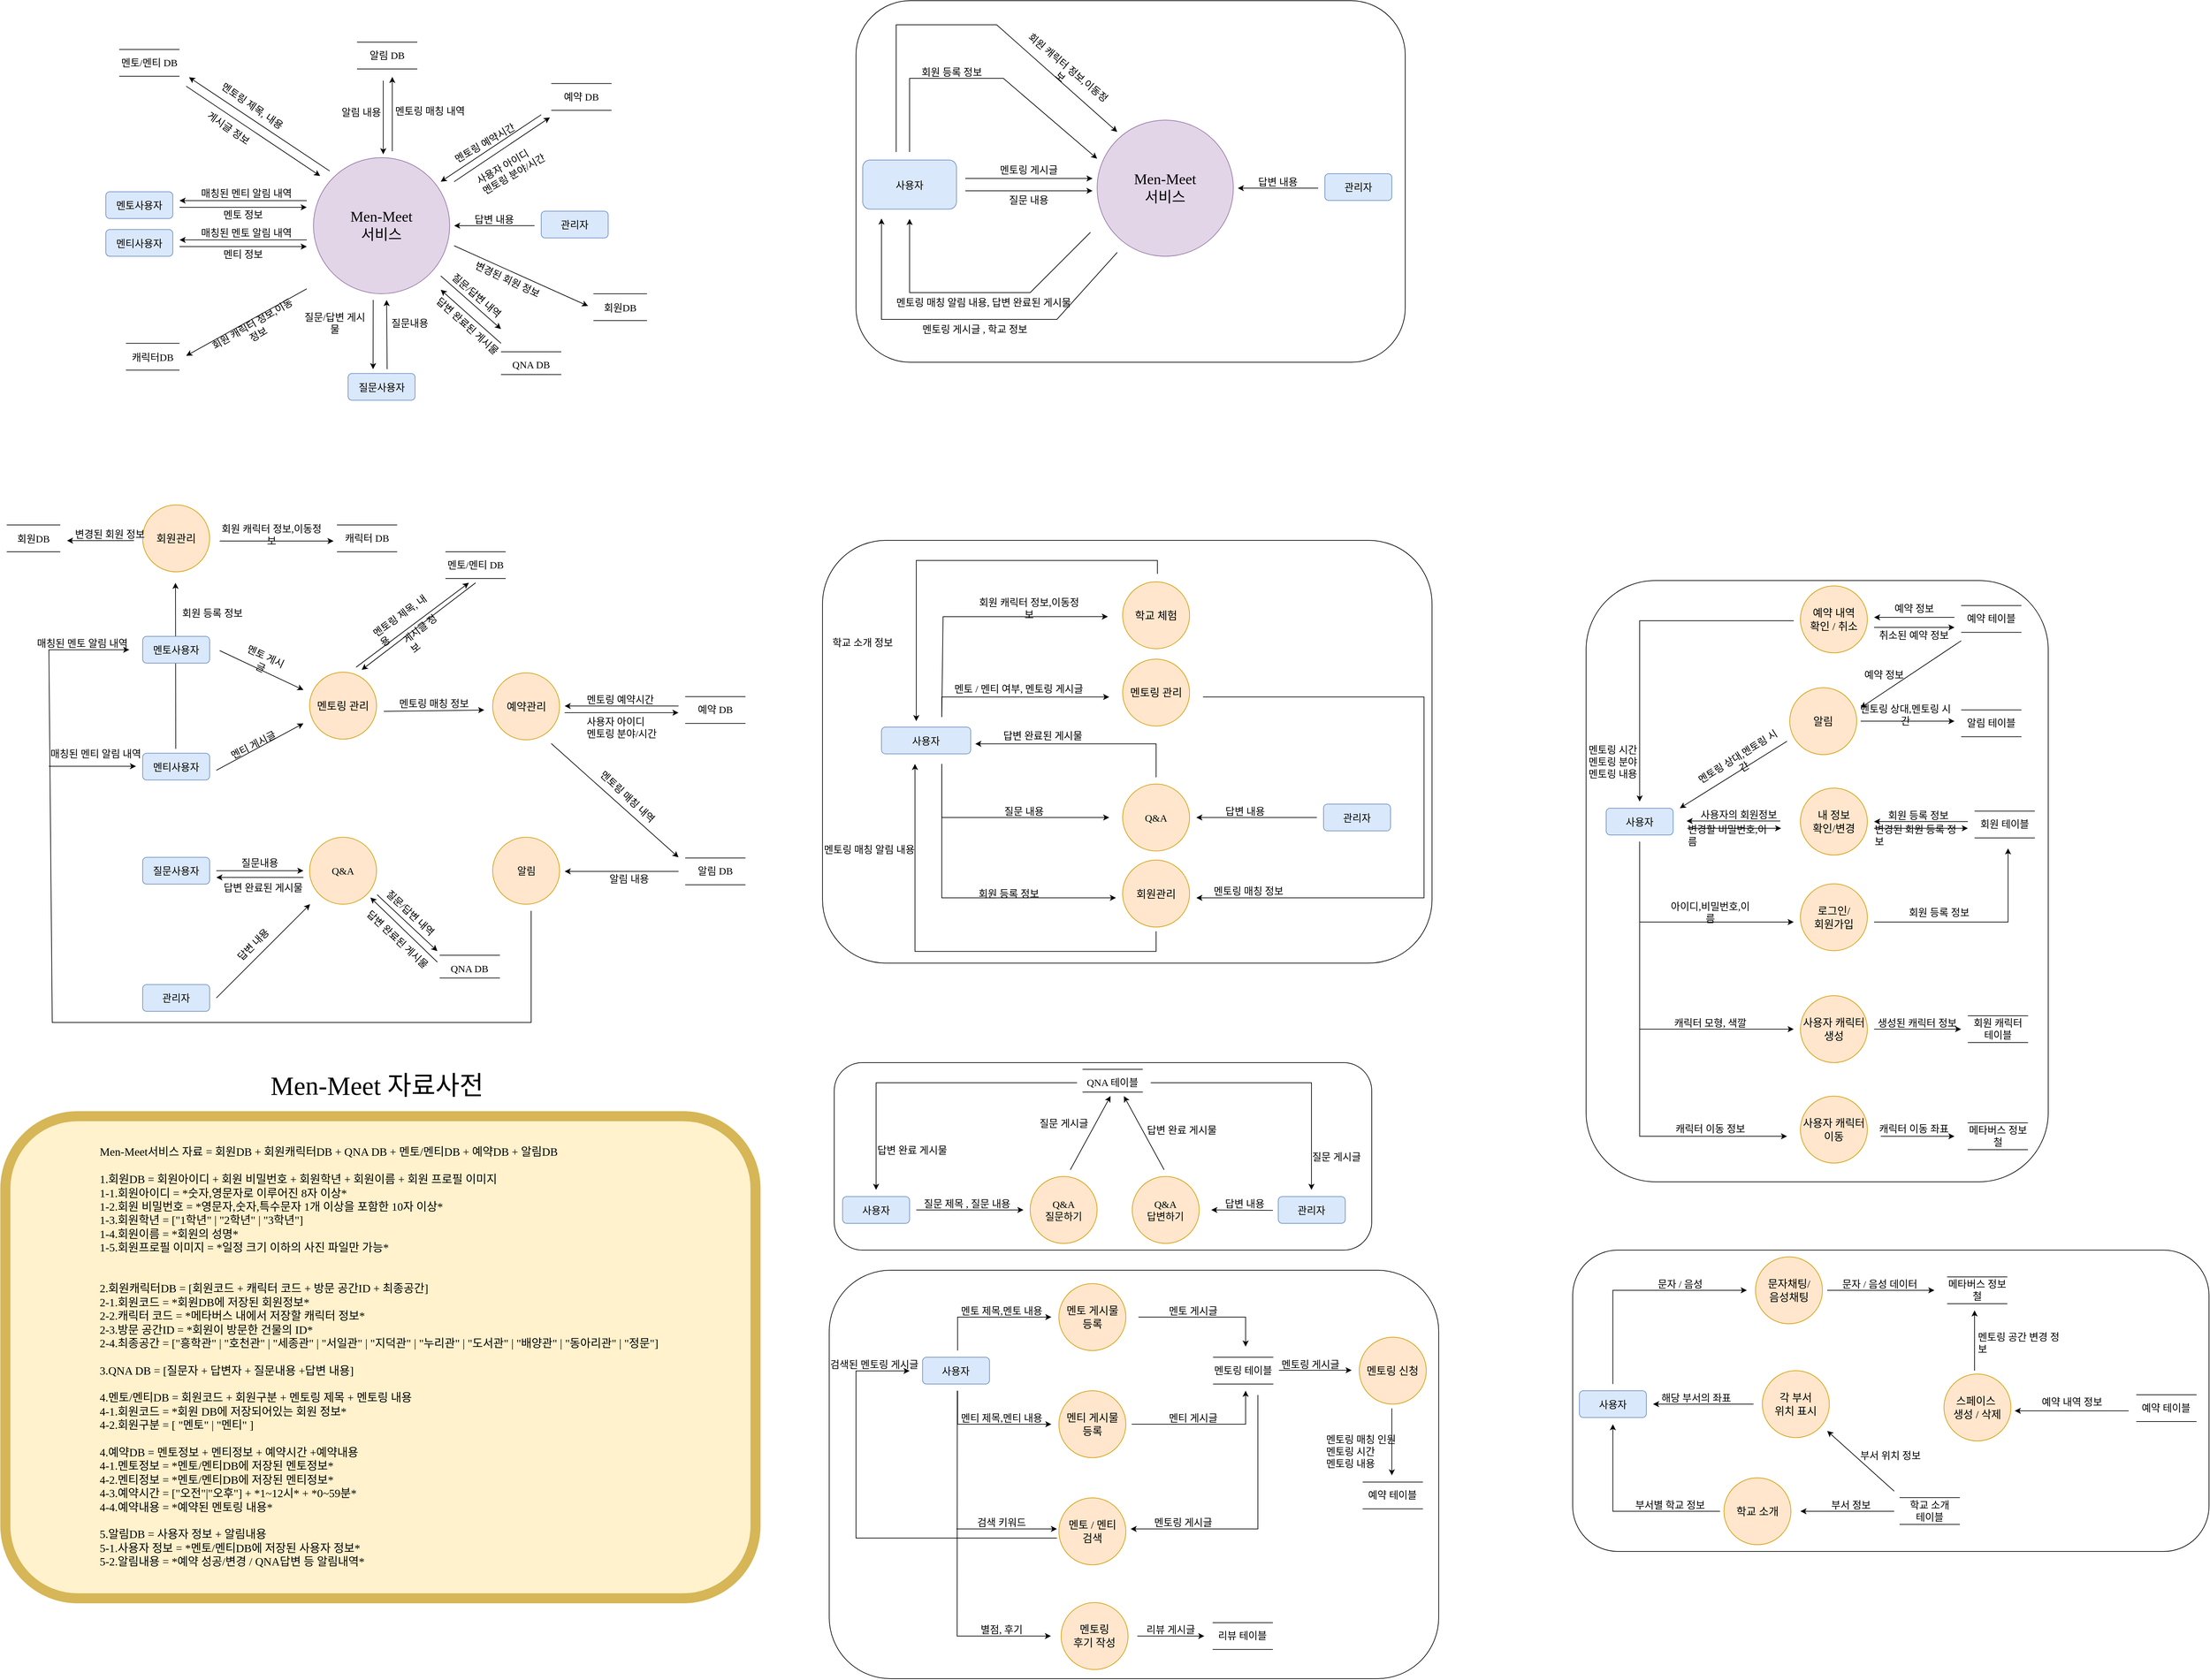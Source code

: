 <mxfile version="17.4.0" type="device"><diagram id="fBJBPHJ4rcgoF7JAGjx1" name="Page-1"><mxGraphModel dx="253" dy="828" grid="1" gridSize="10" guides="1" tooltips="1" connect="1" arrows="1" fold="1" page="1" pageScale="1" pageWidth="1169" pageHeight="827" math="0" shadow="0"><root><mxCell id="0"/><mxCell id="1" parent="0"/><mxCell id="X1e-vU8WASlL8UGvgcxS-11" value="" style="rounded=1;whiteSpace=wrap;html=1;" vertex="1" parent="1"><mxGeometry x="3560" y="950" width="690" height="897.94" as="geometry"/></mxCell><mxCell id="X1e-vU8WASlL8UGvgcxS-10" value="" style="rounded=1;whiteSpace=wrap;html=1;" vertex="1" parent="1"><mxGeometry x="3540" y="1950" width="950" height="450" as="geometry"/></mxCell><mxCell id="X1e-vU8WASlL8UGvgcxS-9" value="" style="rounded=1;whiteSpace=wrap;html=1;" vertex="1" parent="1"><mxGeometry x="2430" y="1980" width="910" height="610" as="geometry"/></mxCell><mxCell id="X1e-vU8WASlL8UGvgcxS-8" value="" style="rounded=1;whiteSpace=wrap;html=1;" vertex="1" parent="1"><mxGeometry x="2437.5" y="1670" width="802.5" height="280" as="geometry"/></mxCell><mxCell id="X1e-vU8WASlL8UGvgcxS-7" value="" style="rounded=1;whiteSpace=wrap;html=1;" vertex="1" parent="1"><mxGeometry x="2420" y="890" width="910" height="631.42" as="geometry"/></mxCell><mxCell id="X1e-vU8WASlL8UGvgcxS-3" value="" style="rounded=1;whiteSpace=wrap;html=1;" vertex="1" parent="1"><mxGeometry x="2470" y="84.05" width="820" height="540" as="geometry"/></mxCell><mxCell id="oPHIphbnr8eTvUhLlZ_5-1" value="" style="endArrow=classic;html=1;rounded=0;fontSize=16;" parent="1" edge="1"><mxGeometry width="50" height="50" relative="1" as="geometry"><mxPoint x="1454.41" y="1201.42" as="sourcePoint"/><mxPoint x="1454" y="953.42" as="targetPoint"/></mxGeometry></mxCell><mxCell id="oPHIphbnr8eTvUhLlZ_5-2" value="Men-Meet&lt;br&gt;서비스" style="ellipse;whiteSpace=wrap;html=1;aspect=fixed;fillColor=#e1d5e7;strokeColor=#9673a6;fontFamily=Jua;fontSource=https%3A%2F%2Ffonts.googleapis.com%2Fcss%3Ffamily%3DJua;fontSize=22;" parent="1" vertex="1"><mxGeometry x="1660" y="318.36" width="203.37" height="203.37" as="geometry"/></mxCell><mxCell id="oPHIphbnr8eTvUhLlZ_5-3" value="" style="endArrow=none;html=1;rounded=0;fontFamily=Jua;fontSource=https%3A%2F%2Ffonts.googleapis.com%2Fcss%3Ffamily%3DJua;fontSize=15;fontStyle=0" parent="1" edge="1"><mxGeometry width="50" height="50" relative="1" as="geometry"><mxPoint x="1940" y="608.36" as="sourcePoint"/><mxPoint x="2030" y="608.36" as="targetPoint"/></mxGeometry></mxCell><mxCell id="oPHIphbnr8eTvUhLlZ_5-4" value="" style="endArrow=none;html=1;rounded=0;fontFamily=Jua;fontSource=https%3A%2F%2Ffonts.googleapis.com%2Fcss%3Ffamily%3DJua;fontSize=15;fontStyle=0" parent="1" edge="1"><mxGeometry width="50" height="50" relative="1" as="geometry"><mxPoint x="1940" y="642.36" as="sourcePoint"/><mxPoint x="2030" y="642.36" as="targetPoint"/></mxGeometry></mxCell><mxCell id="oPHIphbnr8eTvUhLlZ_5-5" value="QNA DB" style="text;html=1;strokeColor=none;fillColor=none;align=center;verticalAlign=middle;whiteSpace=wrap;rounded=0;fontFamily=Jua;fontSource=https%3A%2F%2Ffonts.googleapis.com%2Fcss%3Ffamily%3DJua;fontSize=15;fontStyle=0" parent="1" vertex="1"><mxGeometry x="1940" y="612.36" width="90" height="30" as="geometry"/></mxCell><mxCell id="oPHIphbnr8eTvUhLlZ_5-6" value="멘토사용자" style="rounded=1;whiteSpace=wrap;html=1;fillColor=#dae8fc;strokeColor=#6c8ebf;fontSize=15;fontStyle=0;fontFamily=Jua;fontSource=https%3A%2F%2Ffonts.googleapis.com%2Fcss%3Ffamily%3DJua;" parent="1" vertex="1"><mxGeometry x="1350" y="369.36" width="100" height="40" as="geometry"/></mxCell><mxCell id="oPHIphbnr8eTvUhLlZ_5-7" value="관리자" style="rounded=1;whiteSpace=wrap;html=1;fillColor=#dae8fc;strokeColor=#6c8ebf;fontSize=15;fontStyle=0;fontFamily=Jua;fontSource=https%3A%2F%2Ffonts.googleapis.com%2Fcss%3Ffamily%3DJua;" parent="1" vertex="1"><mxGeometry x="2000" y="398.36" width="100" height="40" as="geometry"/></mxCell><mxCell id="oPHIphbnr8eTvUhLlZ_5-8" value="답변 내용" style="text;html=1;strokeColor=none;fillColor=none;align=center;verticalAlign=middle;whiteSpace=wrap;rounded=0;fontFamily=Jua;fontSource=https%3A%2F%2Ffonts.googleapis.com%2Fcss%3Ffamily%3DJua;fontSize=15;fontStyle=0" parent="1" vertex="1"><mxGeometry x="1870" y="400.05" width="120" height="20" as="geometry"/></mxCell><mxCell id="oPHIphbnr8eTvUhLlZ_5-9" value="" style="endArrow=classic;html=1;rounded=0;fontSize=16;" parent="1" edge="1"><mxGeometry width="50" height="50" relative="1" as="geometry"><mxPoint x="1990" y="420.05" as="sourcePoint"/><mxPoint x="1870.0" y="420.05" as="targetPoint"/></mxGeometry></mxCell><mxCell id="oPHIphbnr8eTvUhLlZ_5-10" value="질문/답변 내역" style="text;html=1;strokeColor=none;fillColor=none;align=left;verticalAlign=middle;whiteSpace=wrap;rounded=0;fontFamily=Jua;fontSource=https%3A%2F%2Ffonts.googleapis.com%2Fcss%3Ffamily%3DJua;fontSize=15;fontStyle=0;rotation=41;" parent="1" vertex="1"><mxGeometry x="1853.37" y="521.73" width="120" height="20" as="geometry"/></mxCell><mxCell id="oPHIphbnr8eTvUhLlZ_5-11" value="질문내용" style="text;html=1;strokeColor=none;fillColor=none;align=center;verticalAlign=middle;whiteSpace=wrap;rounded=0;fontFamily=Jua;fontSource=https%3A%2F%2Ffonts.googleapis.com%2Fcss%3Ffamily%3DJua;fontSize=15;fontStyle=0" parent="1" vertex="1"><mxGeometry x="1769.19" y="555.02" width="70" height="20" as="geometry"/></mxCell><mxCell id="oPHIphbnr8eTvUhLlZ_5-12" value="" style="endArrow=classic;html=1;rounded=0;fontSize=16;" parent="1" edge="1"><mxGeometry width="50" height="50" relative="1" as="geometry"><mxPoint x="1770" y="634.36" as="sourcePoint"/><mxPoint x="1769.19" y="531.02" as="targetPoint"/></mxGeometry></mxCell><mxCell id="oPHIphbnr8eTvUhLlZ_5-13" value="멘티사용자" style="rounded=1;whiteSpace=wrap;html=1;fillColor=#dae8fc;strokeColor=#6c8ebf;fontSize=15;fontStyle=0;fontFamily=Jua;fontSource=https%3A%2F%2Ffonts.googleapis.com%2Fcss%3Ffamily%3DJua;" parent="1" vertex="1"><mxGeometry x="1350" y="425.74" width="100" height="40" as="geometry"/></mxCell><mxCell id="oPHIphbnr8eTvUhLlZ_5-14" value="질문사용자" style="rounded=1;whiteSpace=wrap;html=1;fillColor=#dae8fc;strokeColor=#6c8ebf;fontSize=15;fontStyle=0;fontFamily=Jua;fontSource=https%3A%2F%2Ffonts.googleapis.com%2Fcss%3Ffamily%3DJua;" parent="1" vertex="1"><mxGeometry x="1711.69" y="640.74" width="100" height="40" as="geometry"/></mxCell><mxCell id="oPHIphbnr8eTvUhLlZ_5-15" value="" style="endArrow=classic;html=1;rounded=0;" parent="1" edge="1"><mxGeometry width="50" height="50" relative="1" as="geometry"><mxPoint x="1850" y="495.02" as="sourcePoint"/><mxPoint x="1940" y="574.36" as="targetPoint"/></mxGeometry></mxCell><mxCell id="oPHIphbnr8eTvUhLlZ_5-16" value="" style="endArrow=classic;html=1;rounded=0;fontSize=16;" parent="1" edge="1"><mxGeometry width="50" height="50" relative="1" as="geometry"><mxPoint x="1749.19" y="531.02" as="sourcePoint"/><mxPoint x="1749" y="634.36" as="targetPoint"/></mxGeometry></mxCell><mxCell id="oPHIphbnr8eTvUhLlZ_5-17" value="질문/답변 게시물" style="text;html=1;strokeColor=none;fillColor=none;align=center;verticalAlign=middle;whiteSpace=wrap;rounded=0;fontFamily=Jua;fontSource=https%3A%2F%2Ffonts.googleapis.com%2Fcss%3Ffamily%3DJua;fontSize=15;fontStyle=0" parent="1" vertex="1"><mxGeometry x="1640" y="555.02" width="104.19" height="20" as="geometry"/></mxCell><mxCell id="oPHIphbnr8eTvUhLlZ_5-18" value="" style="endArrow=classic;html=1;rounded=0;" parent="1" edge="1"><mxGeometry width="50" height="50" relative="1" as="geometry"><mxPoint x="1940" y="595.74" as="sourcePoint"/><mxPoint x="1850" y="515.74" as="targetPoint"/></mxGeometry></mxCell><mxCell id="oPHIphbnr8eTvUhLlZ_5-19" value="" style="endArrow=classic;html=1;rounded=0;" parent="1" edge="1"><mxGeometry width="50" height="50" relative="1" as="geometry"><mxPoint x="1650" y="382.57" as="sourcePoint"/><mxPoint x="1460" y="382.57" as="targetPoint"/></mxGeometry></mxCell><mxCell id="oPHIphbnr8eTvUhLlZ_5-20" value="매칭된 멘티 알림 내역" style="text;html=1;strokeColor=none;fillColor=none;align=center;verticalAlign=middle;whiteSpace=wrap;rounded=0;fontFamily=Jua;fontSource=https%3A%2F%2Ffonts.googleapis.com%2Fcss%3Ffamily%3DJua;fontSize=15;fontStyle=0" parent="1" vertex="1"><mxGeometry x="1470" y="361.36" width="180" height="20" as="geometry"/></mxCell><mxCell id="oPHIphbnr8eTvUhLlZ_5-21" value="" style="endArrow=none;html=1;rounded=0;fontFamily=Jua;fontSource=https%3A%2F%2Ffonts.googleapis.com%2Fcss%3Ffamily%3DJua;fontSize=15;fontStyle=0" parent="1" edge="1"><mxGeometry width="50" height="50" relative="1" as="geometry"><mxPoint x="1725" y="146" as="sourcePoint"/><mxPoint x="1815" y="146" as="targetPoint"/></mxGeometry></mxCell><mxCell id="oPHIphbnr8eTvUhLlZ_5-22" value="" style="endArrow=none;html=1;rounded=0;fontFamily=Jua;fontSource=https%3A%2F%2Ffonts.googleapis.com%2Fcss%3Ffamily%3DJua;fontSize=15;fontStyle=0" parent="1" edge="1"><mxGeometry width="50" height="50" relative="1" as="geometry"><mxPoint x="1725" y="186" as="sourcePoint"/><mxPoint x="1815" y="186" as="targetPoint"/></mxGeometry></mxCell><mxCell id="oPHIphbnr8eTvUhLlZ_5-23" value="알림 DB" style="text;html=1;strokeColor=none;fillColor=none;align=center;verticalAlign=middle;whiteSpace=wrap;rounded=0;fontFamily=Jua;fontSource=https%3A%2F%2Ffonts.googleapis.com%2Fcss%3Ffamily%3DJua;fontSize=15;fontStyle=0" parent="1" vertex="1"><mxGeometry x="1725" y="150.0" width="90" height="30" as="geometry"/></mxCell><mxCell id="oPHIphbnr8eTvUhLlZ_5-24" value="멘토링 매칭 내역" style="text;html=1;strokeColor=none;fillColor=none;align=left;verticalAlign=middle;whiteSpace=wrap;rounded=0;fontFamily=Jua;fontSource=https%3A%2F%2Ffonts.googleapis.com%2Fcss%3Ffamily%3DJua;fontSize=15;fontStyle=0" parent="1" vertex="1"><mxGeometry x="1780" y="238.36" width="110" height="20" as="geometry"/></mxCell><mxCell id="oPHIphbnr8eTvUhLlZ_5-25" value="" style="endArrow=classic;html=1;rounded=0;fontSize=16;" parent="1" edge="1"><mxGeometry width="50" height="50" relative="1" as="geometry"><mxPoint x="1777.66" y="308.86" as="sourcePoint"/><mxPoint x="1777.66" y="197.86" as="targetPoint"/></mxGeometry></mxCell><mxCell id="oPHIphbnr8eTvUhLlZ_5-26" value="" style="endArrow=none;html=1;rounded=0;fontFamily=Jua;fontSource=https%3A%2F%2Ffonts.googleapis.com%2Fcss%3Ffamily%3DJua;fontSize=15;fontStyle=0" parent="1" edge="1"><mxGeometry width="50" height="50" relative="1" as="geometry"><mxPoint x="1370" y="156.83" as="sourcePoint"/><mxPoint x="1460" y="156.83" as="targetPoint"/></mxGeometry></mxCell><mxCell id="oPHIphbnr8eTvUhLlZ_5-27" value="" style="endArrow=none;html=1;rounded=0;fontFamily=Jua;fontSource=https%3A%2F%2Ffonts.googleapis.com%2Fcss%3Ffamily%3DJua;fontSize=15;fontStyle=0" parent="1" edge="1"><mxGeometry width="50" height="50" relative="1" as="geometry"><mxPoint x="1370" y="196.83" as="sourcePoint"/><mxPoint x="1460" y="196.83" as="targetPoint"/></mxGeometry></mxCell><mxCell id="oPHIphbnr8eTvUhLlZ_5-28" value="멘토/멘티 DB" style="text;html=1;strokeColor=none;fillColor=none;align=center;verticalAlign=middle;whiteSpace=wrap;rounded=0;fontFamily=Jua;fontSource=https%3A%2F%2Ffonts.googleapis.com%2Fcss%3Ffamily%3DJua;fontSize=15;fontStyle=0" parent="1" vertex="1"><mxGeometry x="1370" y="160.83" width="90" height="30" as="geometry"/></mxCell><mxCell id="oPHIphbnr8eTvUhLlZ_5-29" value="" style="endArrow=none;html=1;rounded=0;fontFamily=Jua;fontSource=https%3A%2F%2Ffonts.googleapis.com%2Fcss%3Ffamily%3DJua;fontSize=15;fontStyle=0" parent="1" edge="1"><mxGeometry width="50" height="50" relative="1" as="geometry"><mxPoint x="1380" y="595.74" as="sourcePoint"/><mxPoint x="1460" y="595.74" as="targetPoint"/></mxGeometry></mxCell><mxCell id="oPHIphbnr8eTvUhLlZ_5-30" value="" style="endArrow=none;html=1;rounded=0;fontFamily=Jua;fontSource=https%3A%2F%2Ffonts.googleapis.com%2Fcss%3Ffamily%3DJua;fontSize=15;fontStyle=0" parent="1" edge="1"><mxGeometry width="50" height="50" relative="1" as="geometry"><mxPoint x="1380" y="635.74" as="sourcePoint"/><mxPoint x="1460" y="635.74" as="targetPoint"/></mxGeometry></mxCell><mxCell id="oPHIphbnr8eTvUhLlZ_5-31" value="캐릭터DB" style="text;html=1;strokeColor=none;fillColor=none;align=center;verticalAlign=middle;whiteSpace=wrap;rounded=0;fontFamily=Jua;fontSource=https%3A%2F%2Ffonts.googleapis.com%2Fcss%3Ffamily%3DJua;fontSize=15;fontStyle=0" parent="1" vertex="1"><mxGeometry x="1380" y="595.74" width="80" height="40" as="geometry"/></mxCell><mxCell id="oPHIphbnr8eTvUhLlZ_5-32" value="" style="endArrow=classic;html=1;rounded=0;fontSize=16;" parent="1" edge="1"><mxGeometry width="50" height="50" relative="1" as="geometry"><mxPoint x="1650" y="514.36" as="sourcePoint"/><mxPoint x="1470" y="614.36" as="targetPoint"/></mxGeometry></mxCell><mxCell id="oPHIphbnr8eTvUhLlZ_5-33" value="회원 캐릭터 정보,이동정보" style="text;html=1;strokeColor=none;fillColor=none;align=center;verticalAlign=middle;whiteSpace=wrap;rounded=0;fontFamily=Jua;fontSource=https%3A%2F%2Ffonts.googleapis.com%2Fcss%3Ffamily%3DJua;fontSize=15;fontStyle=0;rotation=-30;" parent="1" vertex="1"><mxGeometry x="1498" y="564" width="150" height="20" as="geometry"/></mxCell><mxCell id="oPHIphbnr8eTvUhLlZ_5-34" value="" style="endArrow=none;html=1;rounded=0;fontFamily=Jua;fontSource=https%3A%2F%2Ffonts.googleapis.com%2Fcss%3Ffamily%3DJua;fontSize=15;fontStyle=0" parent="1" edge="1"><mxGeometry width="50" height="50" relative="1" as="geometry"><mxPoint x="2015" y="207.77" as="sourcePoint"/><mxPoint x="2105" y="207.77" as="targetPoint"/></mxGeometry></mxCell><mxCell id="oPHIphbnr8eTvUhLlZ_5-35" value="" style="endArrow=none;html=1;rounded=0;fontFamily=Jua;fontSource=https%3A%2F%2Ffonts.googleapis.com%2Fcss%3Ffamily%3DJua;fontSize=15;fontStyle=0" parent="1" edge="1"><mxGeometry width="50" height="50" relative="1" as="geometry"><mxPoint x="2015" y="247.77" as="sourcePoint"/><mxPoint x="2105" y="247.77" as="targetPoint"/></mxGeometry></mxCell><mxCell id="oPHIphbnr8eTvUhLlZ_5-36" value="예약 DB" style="text;html=1;strokeColor=none;fillColor=none;align=center;verticalAlign=middle;whiteSpace=wrap;rounded=0;fontFamily=Jua;fontSource=https%3A%2F%2Ffonts.googleapis.com%2Fcss%3Ffamily%3DJua;fontSize=15;fontStyle=0" parent="1" vertex="1"><mxGeometry x="2015" y="211.77" width="90" height="30" as="geometry"/></mxCell><mxCell id="oPHIphbnr8eTvUhLlZ_5-37" value="" style="endArrow=classic;html=1;rounded=0;" parent="1" edge="1"><mxGeometry width="50" height="50" relative="1" as="geometry"><mxPoint x="1460" y="392.57" as="sourcePoint"/><mxPoint x="1650" y="392.57" as="targetPoint"/></mxGeometry></mxCell><mxCell id="oPHIphbnr8eTvUhLlZ_5-38" value="멘토 정보" style="text;html=1;strokeColor=none;fillColor=none;align=center;verticalAlign=middle;whiteSpace=wrap;rounded=0;fontFamily=Jua;fontSource=https%3A%2F%2Ffonts.googleapis.com%2Fcss%3Ffamily%3DJua;fontSize=15;fontStyle=0" parent="1" vertex="1"><mxGeometry x="1520" y="395.36" width="70" height="16" as="geometry"/></mxCell><mxCell id="oPHIphbnr8eTvUhLlZ_5-39" value="" style="endArrow=classic;html=1;rounded=0;" parent="1" edge="1"><mxGeometry width="50" height="50" relative="1" as="geometry"><mxPoint x="1650" y="441.26" as="sourcePoint"/><mxPoint x="1460" y="441.26" as="targetPoint"/></mxGeometry></mxCell><mxCell id="oPHIphbnr8eTvUhLlZ_5-40" value="매칭된 멘토 알림 내역" style="text;html=1;strokeColor=none;fillColor=none;align=center;verticalAlign=middle;whiteSpace=wrap;rounded=0;fontFamily=Jua;fontSource=https%3A%2F%2Ffonts.googleapis.com%2Fcss%3Ffamily%3DJua;fontSize=15;fontStyle=0" parent="1" vertex="1"><mxGeometry x="1470" y="420.05" width="180" height="20" as="geometry"/></mxCell><mxCell id="oPHIphbnr8eTvUhLlZ_5-41" value="" style="endArrow=classic;html=1;rounded=0;" parent="1" edge="1"><mxGeometry width="50" height="50" relative="1" as="geometry"><mxPoint x="1460" y="451.26" as="sourcePoint"/><mxPoint x="1650" y="451.26" as="targetPoint"/></mxGeometry></mxCell><mxCell id="oPHIphbnr8eTvUhLlZ_5-42" value="멘티 정보" style="text;html=1;strokeColor=none;fillColor=none;align=center;verticalAlign=middle;whiteSpace=wrap;rounded=0;fontFamily=Jua;fontSource=https%3A%2F%2Ffonts.googleapis.com%2Fcss%3Ffamily%3DJua;fontSize=15;fontStyle=0" parent="1" vertex="1"><mxGeometry x="1520" y="454.05" width="70" height="16" as="geometry"/></mxCell><mxCell id="oPHIphbnr8eTvUhLlZ_5-43" value="" style="endArrow=classic;html=1;rounded=0;fontSize=16;" parent="1" edge="1"><mxGeometry width="50" height="50" relative="1" as="geometry"><mxPoint x="1870" y="354.36" as="sourcePoint"/><mxPoint x="2013" y="258.36" as="targetPoint"/></mxGeometry></mxCell><mxCell id="oPHIphbnr8eTvUhLlZ_5-44" value="" style="endArrow=classic;html=1;rounded=0;fontSize=16;" parent="1" edge="1"><mxGeometry width="50" height="50" relative="1" as="geometry"><mxPoint x="1684.19" y="338.36" as="sourcePoint"/><mxPoint x="1474.19" y="198.36" as="targetPoint"/></mxGeometry></mxCell><mxCell id="oPHIphbnr8eTvUhLlZ_5-45" value="" style="endArrow=classic;html=1;rounded=0;fontSize=16;" parent="1" edge="1"><mxGeometry width="50" height="50" relative="1" as="geometry"><mxPoint x="1470" y="211.77" as="sourcePoint"/><mxPoint x="1670" y="345.77" as="targetPoint"/></mxGeometry></mxCell><mxCell id="oPHIphbnr8eTvUhLlZ_5-46" value="멘토링 제목, 내용" style="text;html=1;strokeColor=none;fillColor=none;align=left;verticalAlign=middle;whiteSpace=wrap;rounded=0;fontFamily=Jua;fontSource=https%3A%2F%2Ffonts.googleapis.com%2Fcss%3Ffamily%3DJua;fontSize=15;fontStyle=0;rotation=35;" parent="1" vertex="1"><mxGeometry x="1510" y="241.77" width="150" height="20" as="geometry"/></mxCell><mxCell id="oPHIphbnr8eTvUhLlZ_5-47" value="게시글 정보" style="text;html=1;strokeColor=none;fillColor=none;align=left;verticalAlign=middle;whiteSpace=wrap;rounded=0;fontFamily=Jua;fontSource=https%3A%2F%2Ffonts.googleapis.com%2Fcss%3Ffamily%3DJua;fontSize=15;fontStyle=0;rotation=35;" parent="1" vertex="1"><mxGeometry x="1495" y="264.36" width="80" height="20" as="geometry"/></mxCell><mxCell id="oPHIphbnr8eTvUhLlZ_5-48" value="" style="endArrow=classic;html=1;rounded=0;fontSize=16;" parent="1" edge="1"><mxGeometry width="50" height="50" relative="1" as="geometry"><mxPoint x="2000" y="254.36" as="sourcePoint"/><mxPoint x="1850" y="354.36" as="targetPoint"/></mxGeometry></mxCell><mxCell id="oPHIphbnr8eTvUhLlZ_5-49" value="사용자 아이디&lt;br&gt;멘토링 분야/시간" style="text;html=1;strokeColor=none;fillColor=none;align=left;verticalAlign=middle;whiteSpace=wrap;rounded=0;fontFamily=Jua;fontSource=https%3A%2F%2Ffonts.googleapis.com%2Fcss%3Ffamily%3DJua;fontSize=15;fontStyle=0;rotation=-30;" parent="1" vertex="1"><mxGeometry x="1897.5" y="304.36" width="145" height="42" as="geometry"/></mxCell><mxCell id="oPHIphbnr8eTvUhLlZ_5-50" value="멘토링 예약시간" style="text;html=1;strokeColor=none;fillColor=none;align=left;verticalAlign=middle;whiteSpace=wrap;rounded=0;fontFamily=Jua;fontSource=https%3A%2F%2Ffonts.googleapis.com%2Fcss%3Ffamily%3DJua;fontSize=15;fontStyle=0;rotation=-30;" parent="1" vertex="1"><mxGeometry x="1863.37" y="284.36" width="110" height="20" as="geometry"/></mxCell><mxCell id="oPHIphbnr8eTvUhLlZ_5-51" value="" style="endArrow=classic;html=1;rounded=0;fontSize=16;" parent="1" edge="1"><mxGeometry width="50" height="50" relative="1" as="geometry"><mxPoint x="1764.19" y="203.36" as="sourcePoint"/><mxPoint x="1764.19" y="313.36" as="targetPoint"/></mxGeometry></mxCell><mxCell id="oPHIphbnr8eTvUhLlZ_5-52" value="멘토사용자" style="rounded=1;whiteSpace=wrap;html=1;fillColor=#dae8fc;strokeColor=#6c8ebf;fontSize=15;fontStyle=0;fontFamily=Jua;fontSource=https%3A%2F%2Ffonts.googleapis.com%2Fcss%3Ffamily%3DJua;" parent="1" vertex="1"><mxGeometry x="1405" y="1033.42" width="100" height="40" as="geometry"/></mxCell><mxCell id="oPHIphbnr8eTvUhLlZ_5-53" value="멘티사용자" style="rounded=1;whiteSpace=wrap;html=1;fillColor=#dae8fc;strokeColor=#6c8ebf;fontSize=15;fontStyle=0;fontFamily=Jua;fontSource=https%3A%2F%2Ffonts.googleapis.com%2Fcss%3Ffamily%3DJua;" parent="1" vertex="1"><mxGeometry x="1405" y="1207.89" width="100" height="40" as="geometry"/></mxCell><mxCell id="oPHIphbnr8eTvUhLlZ_5-54" value="질문사용자" style="rounded=1;whiteSpace=wrap;html=1;fillColor=#dae8fc;strokeColor=#6c8ebf;fontSize=15;fontStyle=0;fontFamily=Jua;fontSource=https%3A%2F%2Ffonts.googleapis.com%2Fcss%3Ffamily%3DJua;" parent="1" vertex="1"><mxGeometry x="1405" y="1363.42" width="100" height="40" as="geometry"/></mxCell><mxCell id="oPHIphbnr8eTvUhLlZ_5-55" value="관리자" style="rounded=1;whiteSpace=wrap;html=1;fillColor=#dae8fc;strokeColor=#6c8ebf;fontSize=15;fontStyle=0;fontFamily=Jua;fontSource=https%3A%2F%2Ffonts.googleapis.com%2Fcss%3Ffamily%3DJua;" parent="1" vertex="1"><mxGeometry x="1405" y="1553.42" width="100" height="40" as="geometry"/></mxCell><mxCell id="oPHIphbnr8eTvUhLlZ_5-56" value="답변 완료된 게시물" style="text;html=1;strokeColor=none;fillColor=none;align=left;verticalAlign=middle;whiteSpace=wrap;rounded=0;fontFamily=Jua;fontSource=https%3A%2F%2Ffonts.googleapis.com%2Fcss%3Ffamily%3DJua;fontSize=15;fontStyle=0;rotation=42;" parent="1" vertex="1"><mxGeometry x="1830" y="558.36" width="120" height="20" as="geometry"/></mxCell><mxCell id="oPHIphbnr8eTvUhLlZ_5-57" value="알림 내용" style="text;html=1;strokeColor=none;fillColor=none;align=left;verticalAlign=middle;whiteSpace=wrap;rounded=0;fontFamily=Jua;fontSource=https%3A%2F%2Ffonts.googleapis.com%2Fcss%3Ffamily%3DJua;fontSize=15;fontStyle=0" parent="1" vertex="1"><mxGeometry x="1700" y="241.77" width="60.81" height="16" as="geometry"/></mxCell><mxCell id="oPHIphbnr8eTvUhLlZ_5-58" value="&lt;span style=&quot;font-size: 16px;&quot;&gt;멘토링 관리&lt;br style=&quot;font-size: 16px;&quot;&gt;&lt;/span&gt;" style="ellipse;whiteSpace=wrap;html=1;aspect=fixed;fillColor=#ffe6cc;strokeColor=#d79b00;fontFamily=Jua;fontSource=https%3A%2F%2Ffonts.googleapis.com%2Fcss%3Ffamily%3DJua;fontSize=16;" parent="1" vertex="1"><mxGeometry x="1654.19" y="1086.89" width="100" height="100" as="geometry"/></mxCell><mxCell id="oPHIphbnr8eTvUhLlZ_5-59" value="&lt;span style=&quot;font-size: 15px&quot;&gt;Q&amp;amp;A&lt;br&gt;&lt;/span&gt;" style="ellipse;whiteSpace=wrap;html=1;aspect=fixed;fillColor=#ffe6cc;strokeColor=#d79b00;fontFamily=Jua;fontSource=https%3A%2F%2Ffonts.googleapis.com%2Fcss%3Ffamily%3DJua;" parent="1" vertex="1"><mxGeometry x="1654.19" y="1333.42" width="100" height="100" as="geometry"/></mxCell><mxCell id="oPHIphbnr8eTvUhLlZ_5-60" value="&lt;span style=&quot;font-size: 15px&quot;&gt;알림&lt;br&gt;&lt;/span&gt;" style="ellipse;whiteSpace=wrap;html=1;aspect=fixed;fillColor=#ffe6cc;strokeColor=#d79b00;fontFamily=Jua;fontSource=https%3A%2F%2Ffonts.googleapis.com%2Fcss%3Ffamily%3DJua;" parent="1" vertex="1"><mxGeometry x="1927.5" y="1333.42" width="100" height="100" as="geometry"/></mxCell><mxCell id="oPHIphbnr8eTvUhLlZ_5-61" value="회원관리" style="ellipse;whiteSpace=wrap;html=1;aspect=fixed;fillColor=#ffe6cc;strokeColor=#d79b00;fontFamily=Jua;fontSource=https%3A%2F%2Ffonts.googleapis.com%2Fcss%3Ffamily%3DJua;fontSize=16;" parent="1" vertex="1"><mxGeometry x="1405" y="837.0" width="100" height="100" as="geometry"/></mxCell><mxCell id="oPHIphbnr8eTvUhLlZ_5-62" value="예약관리" style="ellipse;whiteSpace=wrap;html=1;aspect=fixed;fillColor=#ffe6cc;strokeColor=#d79b00;fontFamily=Jua;fontSource=https%3A%2F%2Ffonts.googleapis.com%2Fcss%3Ffamily%3DJua;fontSize=16;" parent="1" vertex="1"><mxGeometry x="1927.5" y="1087.92" width="100" height="100" as="geometry"/></mxCell><mxCell id="oPHIphbnr8eTvUhLlZ_5-63" value="질문내용" style="text;html=1;strokeColor=none;fillColor=none;align=center;verticalAlign=middle;whiteSpace=wrap;rounded=0;fontFamily=Jua;fontSource=https%3A%2F%2Ffonts.googleapis.com%2Fcss%3Ffamily%3DJua;fontSize=15;fontStyle=0" parent="1" vertex="1"><mxGeometry x="1545" y="1361.42" width="70" height="20" as="geometry"/></mxCell><mxCell id="oPHIphbnr8eTvUhLlZ_5-64" value="" style="endArrow=classic;html=1;rounded=0;fontSize=16;" parent="1" edge="1"><mxGeometry width="50" height="50" relative="1" as="geometry"><mxPoint x="1515" y="1383.42" as="sourcePoint"/><mxPoint x="1645" y="1383.42" as="targetPoint"/></mxGeometry></mxCell><mxCell id="oPHIphbnr8eTvUhLlZ_5-65" value="" style="endArrow=classic;html=1;rounded=0;fontSize=16;" parent="1" edge="1"><mxGeometry width="50" height="50" relative="1" as="geometry"><mxPoint x="1515" y="1573.42" as="sourcePoint"/><mxPoint x="1655" y="1433.42" as="targetPoint"/></mxGeometry></mxCell><mxCell id="oPHIphbnr8eTvUhLlZ_5-66" value="답변 내용" style="text;html=1;strokeColor=none;fillColor=none;align=center;verticalAlign=middle;whiteSpace=wrap;rounded=0;fontFamily=Jua;fontSource=https%3A%2F%2Ffonts.googleapis.com%2Fcss%3Ffamily%3DJua;fontSize=15;fontStyle=0;rotation=-45;" parent="1" vertex="1"><mxGeometry x="1535" y="1483.42" width="70" height="20" as="geometry"/></mxCell><mxCell id="oPHIphbnr8eTvUhLlZ_5-67" value="" style="endArrow=classic;html=1;rounded=0;fontSize=16;" parent="1" edge="1"><mxGeometry width="50" height="50" relative="1" as="geometry"><mxPoint x="1645" y="1393.42" as="sourcePoint"/><mxPoint x="1515" y="1393.42" as="targetPoint"/></mxGeometry></mxCell><mxCell id="oPHIphbnr8eTvUhLlZ_5-68" value="&lt;span style=&quot;text-align: left&quot;&gt;답변 완료된 게시물&lt;/span&gt;" style="text;html=1;strokeColor=none;fillColor=none;align=center;verticalAlign=middle;whiteSpace=wrap;rounded=0;fontFamily=Jua;fontSource=https%3A%2F%2Ffonts.googleapis.com%2Fcss%3Ffamily%3DJua;fontSize=15;fontStyle=0" parent="1" vertex="1"><mxGeometry x="1525" y="1397.94" width="120" height="20" as="geometry"/></mxCell><mxCell id="oPHIphbnr8eTvUhLlZ_5-69" value="" style="endArrow=classic;html=1;rounded=0;" parent="1" edge="1"><mxGeometry width="50" height="50" relative="1" as="geometry"><mxPoint x="1520" y="1054.63" as="sourcePoint"/><mxPoint x="1645" y="1113.42" as="targetPoint"/></mxGeometry></mxCell><mxCell id="oPHIphbnr8eTvUhLlZ_5-70" value="멘토 게시글" style="text;html=1;strokeColor=none;fillColor=none;align=center;verticalAlign=middle;whiteSpace=wrap;rounded=0;fontFamily=Jua;fontSource=https%3A%2F%2Ffonts.googleapis.com%2Fcss%3Ffamily%3DJua;fontSize=15;fontStyle=0;rotation=25;" parent="1" vertex="1"><mxGeometry x="1550" y="1063.42" width="70" height="16" as="geometry"/></mxCell><mxCell id="oPHIphbnr8eTvUhLlZ_5-71" value="" style="endArrow=classic;html=1;rounded=0;" parent="1" edge="1"><mxGeometry width="50" height="50" relative="1" as="geometry"><mxPoint x="1515" y="1233.42" as="sourcePoint"/><mxPoint x="1645" y="1163.42" as="targetPoint"/></mxGeometry></mxCell><mxCell id="oPHIphbnr8eTvUhLlZ_5-72" value="멘티 게시글" style="text;html=1;strokeColor=none;fillColor=none;align=center;verticalAlign=middle;whiteSpace=wrap;rounded=0;fontFamily=Jua;fontSource=https%3A%2F%2Ffonts.googleapis.com%2Fcss%3Ffamily%3DJua;fontSize=15;fontStyle=0;rotation=-27;" parent="1" vertex="1"><mxGeometry x="1520" y="1186.89" width="100" height="16" as="geometry"/></mxCell><mxCell id="oPHIphbnr8eTvUhLlZ_5-73" value="멘토링 매칭 정보" style="text;html=1;strokeColor=none;fillColor=none;align=center;verticalAlign=middle;whiteSpace=wrap;rounded=0;fontFamily=Jua;fontSource=https%3A%2F%2Ffonts.googleapis.com%2Fcss%3Ffamily%3DJua;fontSize=15;fontStyle=0" parent="1" vertex="1"><mxGeometry x="1785" y="1123.42" width="110" height="20" as="geometry"/></mxCell><mxCell id="oPHIphbnr8eTvUhLlZ_5-74" value="" style="endArrow=classic;html=1;rounded=0;fontSize=16;" parent="1" edge="1"><mxGeometry width="50" height="50" relative="1" as="geometry"><mxPoint x="1765" y="1145.42" as="sourcePoint"/><mxPoint x="1915" y="1143.42" as="targetPoint"/></mxGeometry></mxCell><mxCell id="oPHIphbnr8eTvUhLlZ_5-75" value="" style="endArrow=none;html=1;rounded=0;fontFamily=Jua;fontSource=https%3A%2F%2Ffonts.googleapis.com%2Fcss%3Ffamily%3DJua;fontSize=15;fontStyle=0" parent="1" edge="1"><mxGeometry width="50" height="50" relative="1" as="geometry"><mxPoint x="1848.37" y="1509.59" as="sourcePoint"/><mxPoint x="1938.37" y="1509.59" as="targetPoint"/></mxGeometry></mxCell><mxCell id="oPHIphbnr8eTvUhLlZ_5-76" value="" style="endArrow=none;html=1;rounded=0;fontFamily=Jua;fontSource=https%3A%2F%2Ffonts.googleapis.com%2Fcss%3Ffamily%3DJua;fontSize=15;fontStyle=0" parent="1" edge="1"><mxGeometry width="50" height="50" relative="1" as="geometry"><mxPoint x="1848.37" y="1543.59" as="sourcePoint"/><mxPoint x="1938.37" y="1543.59" as="targetPoint"/></mxGeometry></mxCell><mxCell id="oPHIphbnr8eTvUhLlZ_5-77" value="QNA DB" style="text;html=1;strokeColor=none;fillColor=none;align=center;verticalAlign=middle;whiteSpace=wrap;rounded=0;fontFamily=Jua;fontSource=https%3A%2F%2Ffonts.googleapis.com%2Fcss%3Ffamily%3DJua;fontSize=15;fontStyle=0" parent="1" vertex="1"><mxGeometry x="1848.37" y="1513.59" width="90" height="30" as="geometry"/></mxCell><mxCell id="oPHIphbnr8eTvUhLlZ_5-78" value="질문/답변 내역" style="text;html=1;strokeColor=none;fillColor=none;align=left;verticalAlign=middle;whiteSpace=wrap;rounded=0;fontFamily=Jua;fontSource=https%3A%2F%2Ffonts.googleapis.com%2Fcss%3Ffamily%3DJua;fontSize=15;fontStyle=0;rotation=43;" parent="1" vertex="1"><mxGeometry x="1754.19" y="1444.42" width="120" height="20" as="geometry"/></mxCell><mxCell id="oPHIphbnr8eTvUhLlZ_5-79" value="" style="endArrow=classic;html=1;rounded=0;" parent="1" edge="1"><mxGeometry width="50" height="50" relative="1" as="geometry"><mxPoint x="1755" y="1419.16" as="sourcePoint"/><mxPoint x="1845" y="1503.42" as="targetPoint"/></mxGeometry></mxCell><mxCell id="oPHIphbnr8eTvUhLlZ_5-80" value="" style="endArrow=classic;html=1;rounded=0;" parent="1" edge="1"><mxGeometry width="50" height="50" relative="1" as="geometry"><mxPoint x="1845" y="1519.88" as="sourcePoint"/><mxPoint x="1745" y="1423.42" as="targetPoint"/></mxGeometry></mxCell><mxCell id="oPHIphbnr8eTvUhLlZ_5-81" value="답변 완료된 게시물" style="text;html=1;strokeColor=none;fillColor=none;align=left;verticalAlign=middle;whiteSpace=wrap;rounded=0;fontFamily=Jua;fontSource=https%3A%2F%2Ffonts.googleapis.com%2Fcss%3Ffamily%3DJua;fontSize=15;fontStyle=0;rotation=43;" parent="1" vertex="1"><mxGeometry x="1725" y="1474.42" width="120" height="20" as="geometry"/></mxCell><mxCell id="oPHIphbnr8eTvUhLlZ_5-82" value="" style="endArrow=none;html=1;rounded=0;fontFamily=Jua;fontSource=https%3A%2F%2Ffonts.googleapis.com%2Fcss%3Ffamily%3DJua;fontSize=15;fontStyle=0" parent="1" edge="1"><mxGeometry width="50" height="50" relative="1" as="geometry"><mxPoint x="2215" y="1123.42" as="sourcePoint"/><mxPoint x="2305" y="1123.42" as="targetPoint"/></mxGeometry></mxCell><mxCell id="oPHIphbnr8eTvUhLlZ_5-83" value="" style="endArrow=none;html=1;rounded=0;fontFamily=Jua;fontSource=https%3A%2F%2Ffonts.googleapis.com%2Fcss%3Ffamily%3DJua;fontSize=15;fontStyle=0" parent="1" edge="1"><mxGeometry width="50" height="50" relative="1" as="geometry"><mxPoint x="2215" y="1163.42" as="sourcePoint"/><mxPoint x="2305" y="1163.42" as="targetPoint"/></mxGeometry></mxCell><mxCell id="oPHIphbnr8eTvUhLlZ_5-84" value="예약 DB" style="text;html=1;strokeColor=none;fillColor=none;align=center;verticalAlign=middle;whiteSpace=wrap;rounded=0;fontFamily=Jua;fontSource=https%3A%2F%2Ffonts.googleapis.com%2Fcss%3Ffamily%3DJua;fontSize=15;fontStyle=0" parent="1" vertex="1"><mxGeometry x="2215" y="1127.42" width="90" height="30" as="geometry"/></mxCell><mxCell id="oPHIphbnr8eTvUhLlZ_5-85" value="" style="endArrow=classic;html=1;rounded=0;fontSize=16;" parent="1" edge="1"><mxGeometry width="50" height="50" relative="1" as="geometry"><mxPoint x="2035" y="1147.42" as="sourcePoint"/><mxPoint x="2205" y="1147.42" as="targetPoint"/></mxGeometry></mxCell><mxCell id="oPHIphbnr8eTvUhLlZ_5-86" value="" style="endArrow=classic;html=1;rounded=0;fontSize=16;" parent="1" edge="1"><mxGeometry width="50" height="50" relative="1" as="geometry"><mxPoint x="2205" y="1137.42" as="sourcePoint"/><mxPoint x="2035" y="1137.42" as="targetPoint"/></mxGeometry></mxCell><mxCell id="oPHIphbnr8eTvUhLlZ_5-87" value="사용자 아이디&lt;br&gt;멘토링 분야/시간" style="text;html=1;strokeColor=none;fillColor=none;align=left;verticalAlign=middle;whiteSpace=wrap;rounded=0;fontFamily=Jua;fontSource=https%3A%2F%2Ffonts.googleapis.com%2Fcss%3Ffamily%3DJua;fontSize=15;fontStyle=0;rotation=0;" parent="1" vertex="1"><mxGeometry x="2065.87" y="1148.42" width="145" height="42" as="geometry"/></mxCell><mxCell id="oPHIphbnr8eTvUhLlZ_5-88" value="멘토링 예약시간" style="text;html=1;strokeColor=none;fillColor=none;align=left;verticalAlign=middle;whiteSpace=wrap;rounded=0;fontFamily=Jua;fontSource=https%3A%2F%2Ffonts.googleapis.com%2Fcss%3Ffamily%3DJua;fontSize=15;fontStyle=0;rotation=0;" parent="1" vertex="1"><mxGeometry x="2065.87" y="1117.42" width="110" height="20" as="geometry"/></mxCell><mxCell id="oPHIphbnr8eTvUhLlZ_5-89" value="" style="endArrow=none;html=1;rounded=0;fontFamily=Jua;fontSource=https%3A%2F%2Ffonts.googleapis.com%2Fcss%3Ffamily%3DJua;fontSize=15;fontStyle=0" parent="1" edge="1"><mxGeometry width="50" height="50" relative="1" as="geometry"><mxPoint x="1857" y="907.0" as="sourcePoint"/><mxPoint x="1947" y="907.0" as="targetPoint"/></mxGeometry></mxCell><mxCell id="oPHIphbnr8eTvUhLlZ_5-90" value="" style="endArrow=none;html=1;rounded=0;fontFamily=Jua;fontSource=https%3A%2F%2Ffonts.googleapis.com%2Fcss%3Ffamily%3DJua;fontSize=15;fontStyle=0" parent="1" edge="1"><mxGeometry width="50" height="50" relative="1" as="geometry"><mxPoint x="1857" y="947.0" as="sourcePoint"/><mxPoint x="1947" y="947.0" as="targetPoint"/></mxGeometry></mxCell><mxCell id="oPHIphbnr8eTvUhLlZ_5-91" value="멘토/멘티 DB" style="text;html=1;strokeColor=none;fillColor=none;align=center;verticalAlign=middle;whiteSpace=wrap;rounded=0;fontFamily=Jua;fontSource=https%3A%2F%2Ffonts.googleapis.com%2Fcss%3Ffamily%3DJua;fontSize=15;fontStyle=0" parent="1" vertex="1"><mxGeometry x="1857" y="911.0" width="90" height="30" as="geometry"/></mxCell><mxCell id="oPHIphbnr8eTvUhLlZ_5-92" value="" style="endArrow=classic;html=1;rounded=0;fontSize=16;" parent="1" edge="1"><mxGeometry width="50" height="50" relative="1" as="geometry"><mxPoint x="1723.69" y="1079.42" as="sourcePoint"/><mxPoint x="1892" y="953.42" as="targetPoint"/></mxGeometry></mxCell><mxCell id="oPHIphbnr8eTvUhLlZ_5-93" value="" style="endArrow=classic;html=1;rounded=0;fontSize=16;" parent="1" edge="1"><mxGeometry width="50" height="50" relative="1" as="geometry"><mxPoint x="1902" y="953.42" as="sourcePoint"/><mxPoint x="1732" y="1083.42" as="targetPoint"/></mxGeometry></mxCell><mxCell id="oPHIphbnr8eTvUhLlZ_5-94" value="멘토링 제목, 내용" style="text;html=1;strokeColor=none;fillColor=none;align=left;verticalAlign=middle;whiteSpace=wrap;rounded=0;fontFamily=Jua;fontSource=https%3A%2F%2Ffonts.googleapis.com%2Fcss%3Ffamily%3DJua;fontSize=15;fontStyle=0;rotation=-36;" parent="1" vertex="1"><mxGeometry x="1744.19" y="996.89" width="107" height="20" as="geometry"/></mxCell><mxCell id="oPHIphbnr8eTvUhLlZ_5-95" value="게시글 정보" style="text;html=1;strokeColor=none;fillColor=none;align=left;verticalAlign=middle;whiteSpace=wrap;rounded=0;fontFamily=Jua;fontSource=https%3A%2F%2Ffonts.googleapis.com%2Fcss%3Ffamily%3DJua;fontSize=15;fontStyle=0;rotation=-38;" parent="1" vertex="1"><mxGeometry x="1792" y="1016.89" width="70" height="20" as="geometry"/></mxCell><mxCell id="oPHIphbnr8eTvUhLlZ_5-96" value="" style="endArrow=none;html=1;rounded=0;fontFamily=Jua;fontSource=https%3A%2F%2Ffonts.googleapis.com%2Fcss%3Ffamily%3DJua;fontSize=15;fontStyle=0" parent="1" edge="1"><mxGeometry width="50" height="50" relative="1" as="geometry"><mxPoint x="2215" y="1364.42" as="sourcePoint"/><mxPoint x="2305" y="1364.42" as="targetPoint"/></mxGeometry></mxCell><mxCell id="oPHIphbnr8eTvUhLlZ_5-97" value="" style="endArrow=none;html=1;rounded=0;fontFamily=Jua;fontSource=https%3A%2F%2Ffonts.googleapis.com%2Fcss%3Ffamily%3DJua;fontSize=15;fontStyle=0" parent="1" edge="1"><mxGeometry width="50" height="50" relative="1" as="geometry"><mxPoint x="2215" y="1404.42" as="sourcePoint"/><mxPoint x="2305" y="1404.42" as="targetPoint"/></mxGeometry></mxCell><mxCell id="oPHIphbnr8eTvUhLlZ_5-98" value="알림 DB" style="text;html=1;strokeColor=none;fillColor=none;align=center;verticalAlign=middle;whiteSpace=wrap;rounded=0;fontFamily=Jua;fontSource=https%3A%2F%2Ffonts.googleapis.com%2Fcss%3Ffamily%3DJua;fontSize=15;fontStyle=0" parent="1" vertex="1"><mxGeometry x="2215" y="1368.42" width="90" height="30" as="geometry"/></mxCell><mxCell id="oPHIphbnr8eTvUhLlZ_5-99" value="멘토링 매칭 내역" style="text;html=1;strokeColor=none;fillColor=none;align=left;verticalAlign=middle;whiteSpace=wrap;rounded=0;fontFamily=Jua;fontSource=https%3A%2F%2Ffonts.googleapis.com%2Fcss%3Ffamily%3DJua;fontSize=15;fontStyle=0;rotation=43;" parent="1" vertex="1"><mxGeometry x="2075" y="1263.42" width="110" height="20" as="geometry"/></mxCell><mxCell id="oPHIphbnr8eTvUhLlZ_5-100" value="" style="endArrow=classic;html=1;rounded=0;fontSize=16;" parent="1" edge="1"><mxGeometry width="50" height="50" relative="1" as="geometry"><mxPoint x="2205" y="1384.42" as="sourcePoint"/><mxPoint x="2035" y="1384.42" as="targetPoint"/></mxGeometry></mxCell><mxCell id="oPHIphbnr8eTvUhLlZ_5-101" value="" style="endArrow=classic;html=1;rounded=0;fontSize=16;" parent="1" edge="1"><mxGeometry width="50" height="50" relative="1" as="geometry"><mxPoint x="2015" y="1193.42" as="sourcePoint"/><mxPoint x="2205" y="1363.42" as="targetPoint"/></mxGeometry></mxCell><mxCell id="oPHIphbnr8eTvUhLlZ_5-102" value="알림 내용" style="text;html=1;strokeColor=none;fillColor=none;align=left;verticalAlign=middle;whiteSpace=wrap;rounded=0;fontFamily=Jua;fontSource=https%3A%2F%2Ffonts.googleapis.com%2Fcss%3Ffamily%3DJua;fontSize=15;fontStyle=0;rotation=0;" parent="1" vertex="1"><mxGeometry x="2100" y="1387.42" width="60.81" height="16" as="geometry"/></mxCell><mxCell id="oPHIphbnr8eTvUhLlZ_5-103" value="" style="endArrow=classic;html=1;rounded=0;" parent="1" edge="1"><mxGeometry width="50" height="50" relative="1" as="geometry"><mxPoint x="1985" y="1443.42" as="sourcePoint"/><mxPoint x="1385" y="1053.42" as="targetPoint"/><Array as="points"><mxPoint x="1985" y="1610"/><mxPoint x="1270" y="1610"/><mxPoint x="1265" y="1053.42"/></Array></mxGeometry></mxCell><mxCell id="oPHIphbnr8eTvUhLlZ_5-104" value="" style="endArrow=classic;html=1;rounded=0;" parent="1" edge="1"><mxGeometry width="50" height="50" relative="1" as="geometry"><mxPoint x="1265" y="1227.42" as="sourcePoint"/><mxPoint x="1395" y="1227.42" as="targetPoint"/></mxGeometry></mxCell><mxCell id="oPHIphbnr8eTvUhLlZ_5-105" value="매칭된 멘토 알림 내역" style="text;html=1;strokeColor=none;fillColor=none;align=center;verticalAlign=middle;whiteSpace=wrap;rounded=0;fontFamily=Jua;fontSource=https%3A%2F%2Ffonts.googleapis.com%2Fcss%3Ffamily%3DJua;fontSize=15;fontStyle=0" parent="1" vertex="1"><mxGeometry x="1225" y="1033.42" width="180" height="20" as="geometry"/></mxCell><mxCell id="oPHIphbnr8eTvUhLlZ_5-106" value="매칭된 멘티 알림 내역" style="text;html=1;strokeColor=none;fillColor=none;align=center;verticalAlign=middle;whiteSpace=wrap;rounded=0;fontFamily=Jua;fontSource=https%3A%2F%2Ffonts.googleapis.com%2Fcss%3Ffamily%3DJua;fontSize=15;fontStyle=0" parent="1" vertex="1"><mxGeometry x="1245" y="1198.42" width="180" height="20" as="geometry"/></mxCell><mxCell id="oPHIphbnr8eTvUhLlZ_5-107" value="" style="endArrow=none;html=1;rounded=0;fontFamily=Jua;fontSource=https%3A%2F%2Ffonts.googleapis.com%2Fcss%3Ffamily%3DJua;fontSize=15;fontStyle=0" parent="1" edge="1"><mxGeometry width="50" height="50" relative="1" as="geometry"><mxPoint x="1202" y="867.0" as="sourcePoint"/><mxPoint x="1282" y="867.0" as="targetPoint"/></mxGeometry></mxCell><mxCell id="oPHIphbnr8eTvUhLlZ_5-108" value="" style="endArrow=none;html=1;rounded=0;fontFamily=Jua;fontSource=https%3A%2F%2Ffonts.googleapis.com%2Fcss%3Ffamily%3DJua;fontSize=15;fontStyle=0" parent="1" edge="1"><mxGeometry width="50" height="50" relative="1" as="geometry"><mxPoint x="1202" y="907.0" as="sourcePoint"/><mxPoint x="1282" y="907.0" as="targetPoint"/></mxGeometry></mxCell><mxCell id="oPHIphbnr8eTvUhLlZ_5-109" value="회원DB" style="text;html=1;strokeColor=none;fillColor=none;align=center;verticalAlign=middle;whiteSpace=wrap;rounded=0;fontFamily=Jua;fontSource=https%3A%2F%2Ffonts.googleapis.com%2Fcss%3Ffamily%3DJua;fontSize=15;fontStyle=0" parent="1" vertex="1"><mxGeometry x="1202" y="867.0" width="80" height="40" as="geometry"/></mxCell><mxCell id="oPHIphbnr8eTvUhLlZ_5-110" value="" style="endArrow=none;html=1;rounded=0;fontFamily=Jua;fontSource=https%3A%2F%2Ffonts.googleapis.com%2Fcss%3Ffamily%3DJua;fontSize=15;fontStyle=0" parent="1" edge="1"><mxGeometry width="50" height="50" relative="1" as="geometry"><mxPoint x="2078" y="521.73" as="sourcePoint"/><mxPoint x="2158" y="521.73" as="targetPoint"/></mxGeometry></mxCell><mxCell id="oPHIphbnr8eTvUhLlZ_5-111" value="" style="endArrow=none;html=1;rounded=0;fontFamily=Jua;fontSource=https%3A%2F%2Ffonts.googleapis.com%2Fcss%3Ffamily%3DJua;fontSize=15;fontStyle=0" parent="1" edge="1"><mxGeometry width="50" height="50" relative="1" as="geometry"><mxPoint x="2078" y="561.73" as="sourcePoint"/><mxPoint x="2158" y="561.73" as="targetPoint"/></mxGeometry></mxCell><mxCell id="oPHIphbnr8eTvUhLlZ_5-112" value="회원DB" style="text;html=1;strokeColor=none;fillColor=none;align=center;verticalAlign=middle;whiteSpace=wrap;rounded=0;fontFamily=Jua;fontSource=https%3A%2F%2Ffonts.googleapis.com%2Fcss%3Ffamily%3DJua;fontSize=15;fontStyle=0" parent="1" vertex="1"><mxGeometry x="2078" y="521.73" width="80" height="40" as="geometry"/></mxCell><mxCell id="oPHIphbnr8eTvUhLlZ_5-113" value="변경된 회원 정보" style="text;html=1;strokeColor=none;fillColor=none;align=center;verticalAlign=middle;whiteSpace=wrap;rounded=0;fontFamily=Jua;fontSource=https%3A%2F%2Ffonts.googleapis.com%2Fcss%3Ffamily%3DJua;fontSize=15;fontStyle=0;rotation=25;" parent="1" vertex="1"><mxGeometry x="1890" y="490" width="120" height="20" as="geometry"/></mxCell><mxCell id="oPHIphbnr8eTvUhLlZ_5-114" value="" style="endArrow=classic;html=1;rounded=0;fontSize=16;" parent="1" edge="1"><mxGeometry width="50" height="50" relative="1" as="geometry"><mxPoint x="1870" y="450" as="sourcePoint"/><mxPoint x="2070" y="540" as="targetPoint"/></mxGeometry></mxCell><mxCell id="oPHIphbnr8eTvUhLlZ_5-115" value="회원 등록 정보" style="text;html=1;strokeColor=none;fillColor=none;align=left;verticalAlign=middle;whiteSpace=wrap;rounded=0;fontFamily=Jua;fontSource=https%3A%2F%2Ffonts.googleapis.com%2Fcss%3Ffamily%3DJua;fontSize=15;fontStyle=0;rotation=0;" parent="1" vertex="1"><mxGeometry x="1462" y="987.92" width="117" height="20" as="geometry"/></mxCell><mxCell id="oPHIphbnr8eTvUhLlZ_5-116" value="" style="endArrow=classic;html=1;rounded=0;" parent="1" edge="1"><mxGeometry width="50" height="50" relative="1" as="geometry"><mxPoint x="1392" y="890.42" as="sourcePoint"/><mxPoint x="1292" y="890.42" as="targetPoint"/></mxGeometry></mxCell><mxCell id="oPHIphbnr8eTvUhLlZ_5-117" value="변경된 회원 정보" style="text;html=1;strokeColor=none;fillColor=none;align=left;verticalAlign=middle;whiteSpace=wrap;rounded=0;fontFamily=Jua;fontSource=https%3A%2F%2Ffonts.googleapis.com%2Fcss%3Ffamily%3DJua;fontSize=15;fontStyle=0;rotation=0;" parent="1" vertex="1"><mxGeometry x="1302" y="870.42" width="117" height="20" as="geometry"/></mxCell><mxCell id="oPHIphbnr8eTvUhLlZ_5-118" value="" style="endArrow=none;html=1;rounded=0;fontFamily=Jua;fontSource=https%3A%2F%2Ffonts.googleapis.com%2Fcss%3Ffamily%3DJua;fontSize=15;fontStyle=0" parent="1" edge="1"><mxGeometry width="50" height="50" relative="1" as="geometry"><mxPoint x="1695" y="867.0" as="sourcePoint"/><mxPoint x="1785" y="867.0" as="targetPoint"/></mxGeometry></mxCell><mxCell id="oPHIphbnr8eTvUhLlZ_5-119" value="" style="endArrow=none;html=1;rounded=0;fontFamily=Jua;fontSource=https%3A%2F%2Ffonts.googleapis.com%2Fcss%3Ffamily%3DJua;fontSize=15;fontStyle=0" parent="1" edge="1"><mxGeometry width="50" height="50" relative="1" as="geometry"><mxPoint x="1695" y="907.0" as="sourcePoint"/><mxPoint x="1785" y="907.0" as="targetPoint"/></mxGeometry></mxCell><mxCell id="oPHIphbnr8eTvUhLlZ_5-120" value="캐릭터 DB" style="text;html=1;strokeColor=none;fillColor=none;align=center;verticalAlign=middle;whiteSpace=wrap;rounded=0;fontFamily=Jua;fontSource=https%3A%2F%2Ffonts.googleapis.com%2Fcss%3Ffamily%3DJua;fontSize=15;fontStyle=0" parent="1" vertex="1"><mxGeometry x="1695" y="871.0" width="90" height="30" as="geometry"/></mxCell><mxCell id="oPHIphbnr8eTvUhLlZ_5-121" value="" style="endArrow=classic;html=1;rounded=0;fontSize=16;" parent="1" edge="1"><mxGeometry width="50" height="50" relative="1" as="geometry"><mxPoint x="1520" y="891.0" as="sourcePoint"/><mxPoint x="1690" y="891.0" as="targetPoint"/></mxGeometry></mxCell><mxCell id="oPHIphbnr8eTvUhLlZ_5-122" value="회원 캐릭터 정보,이동정보" style="text;html=1;strokeColor=none;fillColor=none;align=center;verticalAlign=middle;whiteSpace=wrap;rounded=0;fontFamily=Jua;fontSource=https%3A%2F%2Ffonts.googleapis.com%2Fcss%3Ffamily%3DJua;fontSize=15;fontStyle=0;rotation=0;" parent="1" vertex="1"><mxGeometry x="1520" y="871.0" width="154.59" height="20" as="geometry"/></mxCell><mxCell id="oPHIphbnr8eTvUhLlZ_5-125" value="Men-Meet 자료사전" style="text;html=1;strokeColor=none;fillColor=none;align=center;verticalAlign=middle;whiteSpace=wrap;rounded=0;shadow=0;fontFamily=Jua;fontSource=https%3A%2F%2Ffonts.googleapis.com%2Fcss%3Ffamily%3DJua;fontSize=39;" parent="1" vertex="1"><mxGeometry x="1195" y="1670" width="1120" height="70" as="geometry"/></mxCell><mxCell id="oPHIphbnr8eTvUhLlZ_5-126" value="&lt;div style=&quot;text-align: left ; font-size: 17px&quot;&gt;&lt;div&gt;&lt;font face=&quot;jua&quot; style=&quot;font-size: 17px&quot;&gt;Men-Meet서비스 자료 = 회원DB + 회원캐릭터DB + QNA DB + 멘토/멘티DB + 예약DB + 알림DB&amp;nbsp;&lt;/font&gt;&lt;/div&gt;&lt;div&gt;&lt;font face=&quot;jua&quot; style=&quot;font-size: 17px&quot;&gt;&lt;br&gt;&lt;/font&gt;&lt;/div&gt;&lt;div&gt;&lt;font face=&quot;jua&quot; style=&quot;font-size: 17px&quot;&gt;1.회원DB = 회원아이디 + 회원 비밀번호 + 회원학년 + 회원이름 + 회원 프로필 이미지&lt;/font&gt;&lt;/div&gt;&lt;div&gt;&lt;font face=&quot;jua&quot; style=&quot;font-size: 17px&quot;&gt;1-1.회원아이디 = *숫자,영문자로 이루어진 8자 이상*&lt;/font&gt;&lt;/div&gt;&lt;div&gt;&lt;font face=&quot;jua&quot; style=&quot;font-size: 17px&quot;&gt;1-2.회원 비밀번호 = *영문자,숫자,특수문자 1개 이상을 포함한 10자 이상*&lt;/font&gt;&lt;/div&gt;&lt;div&gt;&lt;font face=&quot;jua&quot; style=&quot;font-size: 17px&quot;&gt;1-3.회원학년 = [&quot;1학년&quot; | &quot;2학년&quot; | &quot;3학년&quot;]&lt;/font&gt;&lt;/div&gt;&lt;div&gt;&lt;font face=&quot;jua&quot; style=&quot;font-size: 17px&quot;&gt;1-4.회원이름 = *회원의 성명*&lt;/font&gt;&lt;/div&gt;&lt;div&gt;&lt;font face=&quot;jua&quot; style=&quot;font-size: 17px&quot;&gt;1-5.회원프로필 이미지 = *일정 크기 이하의 사진 파일만 가능*&lt;/font&gt;&lt;/div&gt;&lt;div&gt;&lt;font face=&quot;jua&quot; style=&quot;font-size: 17px&quot;&gt;&lt;br&gt;&lt;/font&gt;&lt;/div&gt;&lt;div&gt;&lt;font face=&quot;jua&quot; style=&quot;font-size: 17px&quot;&gt;&lt;br&gt;&lt;/font&gt;&lt;/div&gt;&lt;div&gt;&lt;font face=&quot;jua&quot; style=&quot;font-size: 17px&quot;&gt;2.회원캐릭터DB = [회원코드 + 캐릭터 코드 + 방문 공간ID + 최종공간]&lt;/font&gt;&lt;/div&gt;&lt;div&gt;&lt;font face=&quot;jua&quot; style=&quot;font-size: 17px&quot;&gt;2-1.회원코드 = *회원DB에 저장된 회원정보*&lt;/font&gt;&lt;/div&gt;&lt;div&gt;&lt;font face=&quot;jua&quot; style=&quot;font-size: 17px&quot;&gt;2-2.캐릭터 코드 = *메타버스 내에서 저장할 캐릭터 정보*&lt;/font&gt;&lt;/div&gt;&lt;div&gt;&lt;font face=&quot;jua&quot; style=&quot;font-size: 17px&quot;&gt;2-3.방문 공간ID = *회원이 방문한 건물의 ID*&lt;/font&gt;&lt;/div&gt;&lt;div&gt;&lt;font face=&quot;jua&quot; style=&quot;font-size: 17px&quot;&gt;2-4.최종공간 = [&quot;흥학관&quot; | &quot;호천관&quot; | &quot;세종관&quot; | &quot;서일관&quot; | &quot;지덕관&quot; | &quot;누리관&quot; | &quot;도서관&quot; | &quot;배양관&quot; | &quot;동아리관&quot; | &quot;정문&quot;]&amp;nbsp;&lt;/font&gt;&lt;/div&gt;&lt;div&gt;&lt;font face=&quot;jua&quot; style=&quot;font-size: 17px&quot;&gt;&lt;br&gt;&lt;/font&gt;&lt;/div&gt;&lt;div&gt;&lt;font face=&quot;jua&quot; style=&quot;font-size: 17px&quot;&gt;3.QNA DB = [질문자 + 답변자 + 질문내용 +답변 내용]&lt;/font&gt;&lt;/div&gt;&lt;div&gt;&lt;font face=&quot;jua&quot; style=&quot;font-size: 17px&quot;&gt;&lt;br&gt;&lt;/font&gt;&lt;/div&gt;&lt;div&gt;&lt;font face=&quot;jua&quot; style=&quot;font-size: 17px&quot;&gt;4.멘토/멘티DB = 회원코드 + 회원구분 + 멘토링 제목 + 멘토링 내용&lt;/font&gt;&lt;/div&gt;&lt;div&gt;&lt;font face=&quot;jua&quot; style=&quot;font-size: 17px&quot;&gt;4-1.회원코드 = *회원 DB에 저장되어있는 회원 정보*&lt;/font&gt;&lt;/div&gt;&lt;div&gt;&lt;font face=&quot;jua&quot; style=&quot;font-size: 17px&quot;&gt;4-2.회원구분 = [ &quot;멘토&quot; | &quot;멘티&quot; ]&lt;/font&gt;&lt;/div&gt;&lt;div&gt;&lt;font face=&quot;jua&quot; style=&quot;font-size: 17px&quot;&gt;&lt;br&gt;&lt;/font&gt;&lt;/div&gt;&lt;div&gt;&lt;font face=&quot;jua&quot; style=&quot;font-size: 17px&quot;&gt;4.예약DB = 멘토정보 + 멘티정보 + 예약시간 +예약내용&lt;/font&gt;&lt;/div&gt;&lt;div&gt;&lt;font face=&quot;jua&quot; style=&quot;font-size: 17px&quot;&gt;4-1.멘토정보 = *멘토/멘티DB에 저장된 멘토정보*&lt;/font&gt;&lt;/div&gt;&lt;div&gt;&lt;font face=&quot;jua&quot; style=&quot;font-size: 17px&quot;&gt;4-2.멘티정보 = *멘토/멘티DB에 저장된 멘티정보*&lt;/font&gt;&lt;/div&gt;&lt;div&gt;&lt;font face=&quot;jua&quot; style=&quot;font-size: 17px&quot;&gt;4-3.예약시간 = [&quot;오전&quot;|&quot;오후&quot;] + *1~12시* + *0~59분*&lt;/font&gt;&lt;/div&gt;&lt;div&gt;&lt;font face=&quot;jua&quot; style=&quot;font-size: 17px&quot;&gt;4-4.예약내용 = *예약된 멘토링 내용*&amp;nbsp;&lt;/font&gt;&lt;/div&gt;&lt;div&gt;&lt;font face=&quot;jua&quot; style=&quot;font-size: 17px&quot;&gt;&lt;br&gt;&lt;/font&gt;&lt;/div&gt;&lt;div&gt;&lt;font face=&quot;jua&quot; style=&quot;font-size: 17px&quot;&gt;5.알림DB = 사용자 정보 + 알림내용&lt;/font&gt;&lt;/div&gt;&lt;div&gt;&lt;font face=&quot;jua&quot; style=&quot;font-size: 17px&quot;&gt;5-1.사용자 정보 = *멘토/멘티DB에 저장된 사용자 정보*&lt;/font&gt;&lt;/div&gt;&lt;div&gt;&lt;font face=&quot;jua&quot; style=&quot;font-size: 17px&quot;&gt;5-2.알림내용 = *예약 성공/변경 / QNA답변 등 알림내역*&lt;/font&gt;&lt;/div&gt;&lt;/div&gt;" style="rounded=1;whiteSpace=wrap;html=1;fontSize=15;fillColor=#fff2cc;strokeColor=#d6b656;strokeWidth=15;" parent="1" vertex="1"><mxGeometry x="1200" y="1750" width="1120" height="720" as="geometry"/></mxCell><mxCell id="Jr0UyJxHDdL-au3pYFQ1-1" value="Men-Meet&lt;br&gt;서비스" style="ellipse;whiteSpace=wrap;html=1;aspect=fixed;fillColor=#e1d5e7;strokeColor=#9673a6;fontFamily=Jua;fontSource=https%3A%2F%2Ffonts.googleapis.com%2Fcss%3Ffamily%3DJua;fontSize=22;" parent="1" vertex="1"><mxGeometry x="2830" y="262.36" width="203.37" height="203.37" as="geometry"/></mxCell><mxCell id="Jr0UyJxHDdL-au3pYFQ1-5" value="사용자" style="rounded=1;whiteSpace=wrap;html=1;fillColor=#dae8fc;strokeColor=#6c8ebf;fontSize=15;fontStyle=0;fontFamily=Jua;fontSource=https%3A%2F%2Ffonts.googleapis.com%2Fcss%3Ffamily%3DJua;" parent="1" vertex="1"><mxGeometry x="2480" y="322" width="140" height="73.36" as="geometry"/></mxCell><mxCell id="Jr0UyJxHDdL-au3pYFQ1-6" value="관리자" style="rounded=1;whiteSpace=wrap;html=1;fillColor=#dae8fc;strokeColor=#6c8ebf;fontSize=15;fontStyle=0;fontFamily=Jua;fontSource=https%3A%2F%2Ffonts.googleapis.com%2Fcss%3Ffamily%3DJua;" parent="1" vertex="1"><mxGeometry x="3170" y="342.36" width="100" height="40" as="geometry"/></mxCell><mxCell id="Jr0UyJxHDdL-au3pYFQ1-7" value="답변 내용" style="text;html=1;strokeColor=none;fillColor=none;align=center;verticalAlign=middle;whiteSpace=wrap;rounded=0;fontFamily=Jua;fontSource=https%3A%2F%2Ffonts.googleapis.com%2Fcss%3Ffamily%3DJua;fontSize=15;fontStyle=0" parent="1" vertex="1"><mxGeometry x="3040" y="344.05" width="120" height="20" as="geometry"/></mxCell><mxCell id="Jr0UyJxHDdL-au3pYFQ1-8" value="" style="endArrow=classic;html=1;rounded=0;fontSize=16;" parent="1" edge="1"><mxGeometry width="50" height="50" relative="1" as="geometry"><mxPoint x="3160" y="364.05" as="sourcePoint"/><mxPoint x="3040.0" y="364.05" as="targetPoint"/></mxGeometry></mxCell><mxCell id="Jr0UyJxHDdL-au3pYFQ1-19" value="회원 등록 정보" style="text;html=1;strokeColor=none;fillColor=none;align=center;verticalAlign=middle;whiteSpace=wrap;rounded=0;fontFamily=Jua;fontSource=https%3A%2F%2Ffonts.googleapis.com%2Fcss%3Ffamily%3DJua;fontSize=15;fontStyle=0" parent="1" vertex="1"><mxGeometry x="2523.18" y="180" width="180" height="20" as="geometry"/></mxCell><mxCell id="Jr0UyJxHDdL-au3pYFQ1-36" value="" style="endArrow=classic;html=1;rounded=0;" parent="1" edge="1"><mxGeometry width="50" height="50" relative="1" as="geometry"><mxPoint x="2633.18" y="367.94" as="sourcePoint"/><mxPoint x="2823.18" y="367.94" as="targetPoint"/></mxGeometry></mxCell><mxCell id="Jr0UyJxHDdL-au3pYFQ1-37" value="질문 내용" style="text;html=1;strokeColor=none;fillColor=none;align=center;verticalAlign=middle;whiteSpace=wrap;rounded=0;fontFamily=Jua;fontSource=https%3A%2F%2Ffonts.googleapis.com%2Fcss%3Ffamily%3DJua;fontSize=15;fontStyle=0" parent="1" vertex="1"><mxGeometry x="2693.18" y="372.73" width="70" height="16" as="geometry"/></mxCell><mxCell id="Jr0UyJxHDdL-au3pYFQ1-40" value="" style="endArrow=classic;html=1;rounded=0;" parent="1" edge="1"><mxGeometry width="50" height="50" relative="1" as="geometry"><mxPoint x="2550" y="310" as="sourcePoint"/><mxPoint x="2830" y="320" as="targetPoint"/><Array as="points"><mxPoint x="2550" y="200"/><mxPoint x="2690" y="200"/></Array></mxGeometry></mxCell><mxCell id="Jr0UyJxHDdL-au3pYFQ1-41" value="멘토링 매칭 알림 내용, 답변 완료된 게시물" style="text;html=1;strokeColor=none;fillColor=none;align=center;verticalAlign=middle;whiteSpace=wrap;rounded=0;fontFamily=Jua;fontSource=https%3A%2F%2Ffonts.googleapis.com%2Fcss%3Ffamily%3DJua;fontSize=15;fontStyle=0" parent="1" vertex="1"><mxGeometry x="2523.18" y="525.73" width="275.13" height="16" as="geometry"/></mxCell><mxCell id="Jr0UyJxHDdL-au3pYFQ1-60" value="사용자" style="rounded=1;whiteSpace=wrap;html=1;fillColor=#dae8fc;strokeColor=#6c8ebf;fontSize=15;fontStyle=0;fontFamily=Jua;fontSource=https%3A%2F%2Ffonts.googleapis.com%2Fcss%3Ffamily%3DJua;" parent="1" vertex="1"><mxGeometry x="2508.05" y="1168.82" width="133.18" height="40" as="geometry"/></mxCell><mxCell id="Jr0UyJxHDdL-au3pYFQ1-63" value="&lt;span style=&quot;font-size: 16px&quot;&gt;멘토링 관리&lt;br style=&quot;font-size: 16px&quot;&gt;&lt;/span&gt;" style="ellipse;whiteSpace=wrap;html=1;aspect=fixed;fillColor=#ffe6cc;strokeColor=#d79b00;fontFamily=Jua;fontSource=https%3A%2F%2Ffonts.googleapis.com%2Fcss%3Ffamily%3DJua;fontSize=16;" parent="1" vertex="1"><mxGeometry x="2868.05" y="1067.35" width="100" height="100" as="geometry"/></mxCell><mxCell id="Jr0UyJxHDdL-au3pYFQ1-64" value="&lt;span style=&quot;font-size: 15px&quot;&gt;Q&amp;amp;A&lt;br&gt;&lt;/span&gt;" style="ellipse;whiteSpace=wrap;html=1;aspect=fixed;fillColor=#ffe6cc;strokeColor=#d79b00;fontFamily=Jua;fontSource=https%3A%2F%2Ffonts.googleapis.com%2Fcss%3Ffamily%3DJua;" parent="1" vertex="1"><mxGeometry x="2868.05" y="1253.93" width="100" height="100" as="geometry"/></mxCell><mxCell id="Jr0UyJxHDdL-au3pYFQ1-66" value="회원관리" style="ellipse;whiteSpace=wrap;html=1;aspect=fixed;fillColor=#ffe6cc;strokeColor=#d79b00;fontFamily=Jua;fontSource=https%3A%2F%2Ffonts.googleapis.com%2Fcss%3Ffamily%3DJua;fontSize=16;" parent="1" vertex="1"><mxGeometry x="2868.05" y="1367.52" width="100" height="100" as="geometry"/></mxCell><mxCell id="Jr0UyJxHDdL-au3pYFQ1-67" value="학교 체험" style="ellipse;whiteSpace=wrap;html=1;aspect=fixed;fillColor=#ffe6cc;strokeColor=#d79b00;fontFamily=Jua;fontSource=https%3A%2F%2Ffonts.googleapis.com%2Fcss%3Ffamily%3DJua;fontSize=16;" parent="1" vertex="1"><mxGeometry x="2868.05" y="951.85" width="100" height="100" as="geometry"/></mxCell><mxCell id="Jr0UyJxHDdL-au3pYFQ1-123" value="" style="endArrow=classic;html=1;rounded=0;" parent="1" edge="1"><mxGeometry width="50" height="50" relative="1" as="geometry"><mxPoint x="2633.18" y="349.52" as="sourcePoint"/><mxPoint x="2823.18" y="349.52" as="targetPoint"/></mxGeometry></mxCell><mxCell id="Jr0UyJxHDdL-au3pYFQ1-124" value="멘토링 게시글" style="text;html=1;strokeColor=none;fillColor=none;align=center;verticalAlign=middle;whiteSpace=wrap;rounded=0;fontFamily=Jua;fontSource=https%3A%2F%2Ffonts.googleapis.com%2Fcss%3Ffamily%3DJua;fontSize=15;fontStyle=0" parent="1" vertex="1"><mxGeometry x="2638.18" y="326.36" width="180" height="20" as="geometry"/></mxCell><mxCell id="Jr0UyJxHDdL-au3pYFQ1-126" value="" style="endArrow=classic;html=1;rounded=0;" parent="1" edge="1"><mxGeometry width="50" height="50" relative="1" as="geometry"><mxPoint x="2820" y="430" as="sourcePoint"/><mxPoint x="2550" y="410" as="targetPoint"/><Array as="points"><mxPoint x="2730" y="520"/><mxPoint x="2550" y="520"/></Array></mxGeometry></mxCell><mxCell id="Jr0UyJxHDdL-au3pYFQ1-131" value="관리자" style="rounded=1;whiteSpace=wrap;html=1;fillColor=#dae8fc;strokeColor=#6c8ebf;fontSize=15;fontStyle=0;fontFamily=Jua;fontSource=https%3A%2F%2Ffonts.googleapis.com%2Fcss%3Ffamily%3DJua;" parent="1" vertex="1"><mxGeometry x="3168.05" y="1283.93" width="100" height="40" as="geometry"/></mxCell><mxCell id="Jr0UyJxHDdL-au3pYFQ1-132" value="멘토 / 멘티 여부, 멘토링 게시글" style="text;html=1;strokeColor=none;fillColor=none;align=center;verticalAlign=middle;whiteSpace=wrap;rounded=0;fontFamily=Jua;fontSource=https%3A%2F%2Ffonts.googleapis.com%2Fcss%3Ffamily%3DJua;fontSize=15;fontStyle=0" parent="1" vertex="1"><mxGeometry x="2608.05" y="1101.35" width="210" height="20" as="geometry"/></mxCell><mxCell id="Jr0UyJxHDdL-au3pYFQ1-133" value="" style="endArrow=classic;html=1;rounded=0;fontSize=16;" parent="1" edge="1"><mxGeometry width="50" height="50" relative="1" as="geometry"><mxPoint x="2598.05" y="1153.93" as="sourcePoint"/><mxPoint x="2848.05" y="1123.93" as="targetPoint"/><Array as="points"><mxPoint x="2598.05" y="1123.93"/></Array></mxGeometry></mxCell><mxCell id="Jr0UyJxHDdL-au3pYFQ1-134" value="" style="endArrow=classic;html=1;rounded=0;fontSize=16;" parent="1" edge="1"><mxGeometry width="50" height="50" relative="1" as="geometry"><mxPoint x="2598.05" y="1223.93" as="sourcePoint"/><mxPoint x="2848.05" y="1303.93" as="targetPoint"/><Array as="points"><mxPoint x="2598.05" y="1303.93"/></Array></mxGeometry></mxCell><mxCell id="Jr0UyJxHDdL-au3pYFQ1-135" value="질문 내용" style="text;html=1;strokeColor=none;fillColor=none;align=center;verticalAlign=middle;whiteSpace=wrap;rounded=0;fontFamily=Jua;fontSource=https%3A%2F%2Ffonts.googleapis.com%2Fcss%3Ffamily%3DJua;fontSize=15;fontStyle=0" parent="1" vertex="1"><mxGeometry x="2666.23" y="1283.93" width="110" height="20" as="geometry"/></mxCell><mxCell id="Jr0UyJxHDdL-au3pYFQ1-136" value="답변 내용" style="text;html=1;strokeColor=none;fillColor=none;align=center;verticalAlign=middle;whiteSpace=wrap;rounded=0;fontFamily=Jua;fontSource=https%3A%2F%2Ffonts.googleapis.com%2Fcss%3Ffamily%3DJua;fontSize=15;fontStyle=0" parent="1" vertex="1"><mxGeometry x="2991.42" y="1283.93" width="120" height="20" as="geometry"/></mxCell><mxCell id="Jr0UyJxHDdL-au3pYFQ1-137" value="" style="endArrow=classic;html=1;rounded=0;fontSize=16;" parent="1" edge="1"><mxGeometry width="50" height="50" relative="1" as="geometry"><mxPoint x="3158.05" y="1303.93" as="sourcePoint"/><mxPoint x="2978.05" y="1303.93" as="targetPoint"/></mxGeometry></mxCell><mxCell id="Jr0UyJxHDdL-au3pYFQ1-138" value="" style="endArrow=classic;html=1;rounded=0;" parent="1" edge="1"><mxGeometry width="50" height="50" relative="1" as="geometry"><mxPoint x="2918.05" y="1243.93" as="sourcePoint"/><mxPoint x="2648.05" y="1193.93" as="targetPoint"/><Array as="points"><mxPoint x="2918.05" y="1193.93"/></Array></mxGeometry></mxCell><mxCell id="Jr0UyJxHDdL-au3pYFQ1-140" value="&lt;span style=&quot;color: rgb(0, 0, 0); font-family: jua; font-size: 15px; font-style: normal; font-weight: 400; letter-spacing: normal; text-align: center; text-indent: 0px; text-transform: none; word-spacing: 0px; background-color: rgb(248, 249, 250); display: inline; float: none;&quot;&gt;답변 완료된 게시물&lt;/span&gt;" style="text;whiteSpace=wrap;html=1;" parent="1" vertex="1"><mxGeometry x="2688.05" y="1165.9" width="130" height="25.92" as="geometry"/></mxCell><mxCell id="Jr0UyJxHDdL-au3pYFQ1-142" value="" style="endArrow=classic;html=1;rounded=0;" parent="1" edge="1"><mxGeometry width="50" height="50" relative="1" as="geometry"><mxPoint x="2598.05" y="1223.93" as="sourcePoint"/><mxPoint x="2858.05" y="1423.93" as="targetPoint"/><Array as="points"><mxPoint x="2598.05" y="1423.93"/></Array></mxGeometry></mxCell><mxCell id="Jr0UyJxHDdL-au3pYFQ1-143" value="회원 등록 정보" style="text;html=1;strokeColor=none;fillColor=none;align=left;verticalAlign=middle;whiteSpace=wrap;rounded=0;fontFamily=Jua;fontSource=https%3A%2F%2Ffonts.googleapis.com%2Fcss%3Ffamily%3DJua;fontSize=15;fontStyle=0;rotation=0;" parent="1" vertex="1"><mxGeometry x="2651.23" y="1407.35" width="117" height="20" as="geometry"/></mxCell><mxCell id="Jr0UyJxHDdL-au3pYFQ1-144" value="" style="endArrow=classic;html=1;rounded=0;" parent="1" edge="1"><mxGeometry width="50" height="50" relative="1" as="geometry"><mxPoint x="2988.05" y="1123.93" as="sourcePoint"/><mxPoint x="2978.05" y="1423.93" as="targetPoint"/><Array as="points"><mxPoint x="3318.05" y="1123.93"/><mxPoint x="3318.05" y="1423.93"/></Array></mxGeometry></mxCell><mxCell id="Jr0UyJxHDdL-au3pYFQ1-145" value="&lt;span style=&quot;text-align: center&quot;&gt;멘토링 매칭 정보&lt;/span&gt;" style="text;html=1;strokeColor=none;fillColor=none;align=left;verticalAlign=middle;whiteSpace=wrap;rounded=0;fontFamily=Jua;fontSource=https%3A%2F%2Ffonts.googleapis.com%2Fcss%3Ffamily%3DJua;fontSize=15;fontStyle=0;rotation=0;" parent="1" vertex="1"><mxGeometry x="3002.4" y="1403.42" width="117" height="20" as="geometry"/></mxCell><mxCell id="Jr0UyJxHDdL-au3pYFQ1-146" value="" style="endArrow=classic;html=1;rounded=0;" parent="1" edge="1"><mxGeometry width="50" height="50" relative="1" as="geometry"><mxPoint x="2918.05" y="1473.93" as="sourcePoint"/><mxPoint x="2558.05" y="1223.93" as="targetPoint"/><Array as="points"><mxPoint x="2918.05" y="1503.93"/><mxPoint x="2558.05" y="1503.93"/><mxPoint x="2558.05" y="1353.93"/></Array></mxGeometry></mxCell><mxCell id="Jr0UyJxHDdL-au3pYFQ1-147" value="멘토링 매칭 알림 내용" style="text;html=1;strokeColor=none;fillColor=none;align=center;verticalAlign=middle;whiteSpace=wrap;rounded=0;fontFamily=Jua;fontSource=https%3A%2F%2Ffonts.googleapis.com%2Fcss%3Ffamily%3DJua;fontSize=15;fontStyle=0" parent="1" vertex="1"><mxGeometry x="2420" y="1341.42" width="140" height="20" as="geometry"/></mxCell><mxCell id="Jr0UyJxHDdL-au3pYFQ1-148" value="" style="endArrow=classic;html=1;rounded=0;fontSize=16;" parent="1" edge="1"><mxGeometry width="50" height="50" relative="1" as="geometry"><mxPoint x="2598.05" y="1153.93" as="sourcePoint"/><mxPoint x="2846.05" y="1003.93" as="targetPoint"/><Array as="points"><mxPoint x="2600" y="1004"/></Array></mxGeometry></mxCell><mxCell id="Jr0UyJxHDdL-au3pYFQ1-149" value="회원 캐릭터 정보,이동정보" style="text;html=1;strokeColor=none;fillColor=none;align=center;verticalAlign=middle;whiteSpace=wrap;rounded=0;fontFamily=Jua;fontSource=https%3A%2F%2Ffonts.googleapis.com%2Fcss%3Ffamily%3DJua;fontSize=15;fontStyle=0;rotation=0;" parent="1" vertex="1"><mxGeometry x="2651.23" y="980.82" width="154.59" height="20" as="geometry"/></mxCell><mxCell id="Jr0UyJxHDdL-au3pYFQ1-152" value="&lt;span style=&quot;font-size: 15px&quot;&gt;Q&amp;amp;A&lt;br&gt;질문하기&lt;br&gt;&lt;/span&gt;" style="ellipse;whiteSpace=wrap;html=1;aspect=fixed;fillColor=#ffe6cc;strokeColor=#d79b00;fontFamily=Jua;fontSource=https%3A%2F%2Ffonts.googleapis.com%2Fcss%3Ffamily%3DJua;" parent="1" vertex="1"><mxGeometry x="2730" y="1840" width="100" height="100" as="geometry"/></mxCell><mxCell id="Jr0UyJxHDdL-au3pYFQ1-154" value="관리자" style="rounded=1;whiteSpace=wrap;html=1;fillColor=#dae8fc;strokeColor=#6c8ebf;fontSize=15;fontStyle=0;fontFamily=Jua;fontSource=https%3A%2F%2Ffonts.googleapis.com%2Fcss%3Ffamily%3DJua;" parent="1" vertex="1"><mxGeometry x="3100.45" y="1870" width="100" height="40" as="geometry"/></mxCell><mxCell id="Jr0UyJxHDdL-au3pYFQ1-156" value="답변 내용" style="text;html=1;strokeColor=none;fillColor=none;align=center;verticalAlign=middle;whiteSpace=wrap;rounded=0;fontFamily=Jua;fontSource=https%3A%2F%2Ffonts.googleapis.com%2Fcss%3Ffamily%3DJua;fontSize=15;fontStyle=0" parent="1" vertex="1"><mxGeometry x="3017.08" y="1870" width="66.63" height="20" as="geometry"/></mxCell><mxCell id="Jr0UyJxHDdL-au3pYFQ1-157" value="" style="endArrow=classic;html=1;rounded=0;fontSize=16;" parent="1" edge="1"><mxGeometry width="50" height="50" relative="1" as="geometry"><mxPoint x="3092.4" y="1890.67" as="sourcePoint"/><mxPoint x="3000.45" y="1890.0" as="targetPoint"/></mxGeometry></mxCell><mxCell id="Jr0UyJxHDdL-au3pYFQ1-158" value="" style="endArrow=classic;html=1;rounded=0;fontSize=16;" parent="1" edge="1"><mxGeometry width="50" height="50" relative="1" as="geometry"><mxPoint x="2560" y="1890" as="sourcePoint"/><mxPoint x="2720" y="1890" as="targetPoint"/></mxGeometry></mxCell><mxCell id="Jr0UyJxHDdL-au3pYFQ1-159" value="사용자" style="rounded=1;whiteSpace=wrap;html=1;fillColor=#dae8fc;strokeColor=#6c8ebf;fontSize=15;fontStyle=0;fontFamily=Jua;fontSource=https%3A%2F%2Ffonts.googleapis.com%2Fcss%3Ffamily%3DJua;" parent="1" vertex="1"><mxGeometry x="2450.0" y="1870" width="100" height="40" as="geometry"/></mxCell><mxCell id="Jr0UyJxHDdL-au3pYFQ1-160" value="질문 제목 , 질문 내용" style="text;html=1;strokeColor=none;fillColor=none;align=center;verticalAlign=middle;whiteSpace=wrap;rounded=0;fontFamily=Jua;fontSource=https%3A%2F%2Ffonts.googleapis.com%2Fcss%3Ffamily%3DJua;fontSize=15;fontStyle=0" parent="1" vertex="1"><mxGeometry x="2567.66" y="1870" width="135.91" height="20" as="geometry"/></mxCell><mxCell id="Jr0UyJxHDdL-au3pYFQ1-161" value="" style="endArrow=none;html=1;rounded=0;fontFamily=Jua;fontSource=https%3A%2F%2Ffonts.googleapis.com%2Fcss%3Ffamily%3DJua;fontSize=15;fontStyle=0" parent="1" edge="1"><mxGeometry width="50" height="50" relative="1" as="geometry"><mxPoint x="2808.18" y="1680.0" as="sourcePoint"/><mxPoint x="2898.18" y="1680.0" as="targetPoint"/></mxGeometry></mxCell><mxCell id="Jr0UyJxHDdL-au3pYFQ1-162" value="" style="endArrow=none;html=1;rounded=0;fontFamily=Jua;fontSource=https%3A%2F%2Ffonts.googleapis.com%2Fcss%3Ffamily%3DJua;fontSize=15;fontStyle=0" parent="1" edge="1"><mxGeometry width="50" height="50" relative="1" as="geometry"><mxPoint x="2808.18" y="1714" as="sourcePoint"/><mxPoint x="2898.18" y="1714" as="targetPoint"/></mxGeometry></mxCell><mxCell id="Jr0UyJxHDdL-au3pYFQ1-163" value="QNA 테이블" style="text;html=1;strokeColor=none;fillColor=none;align=center;verticalAlign=middle;whiteSpace=wrap;rounded=0;fontFamily=Jua;fontSource=https%3A%2F%2Ffonts.googleapis.com%2Fcss%3Ffamily%3DJua;fontSize=15;fontStyle=0" parent="1" vertex="1"><mxGeometry x="2808.18" y="1684.0" width="90" height="30" as="geometry"/></mxCell><mxCell id="Jr0UyJxHDdL-au3pYFQ1-164" value="" style="endArrow=classic;html=1;rounded=0;fontSize=16;" parent="1" edge="1"><mxGeometry width="50" height="50" relative="1" as="geometry"><mxPoint x="2790" y="1830" as="sourcePoint"/><mxPoint x="2850" y="1720" as="targetPoint"/></mxGeometry></mxCell><mxCell id="Jr0UyJxHDdL-au3pYFQ1-165" value="" style="endArrow=classic;html=1;rounded=0;fontSize=16;" parent="1" edge="1"><mxGeometry width="50" height="50" relative="1" as="geometry"><mxPoint x="2910" y="1700" as="sourcePoint"/><mxPoint x="3150" y="1860" as="targetPoint"/><Array as="points"><mxPoint x="3150" y="1700"/></Array></mxGeometry></mxCell><mxCell id="Jr0UyJxHDdL-au3pYFQ1-166" value="질문 게시글" style="text;html=1;strokeColor=none;fillColor=none;align=center;verticalAlign=middle;whiteSpace=wrap;rounded=0;fontFamily=Jua;fontSource=https%3A%2F%2Ffonts.googleapis.com%2Fcss%3Ffamily%3DJua;fontSize=15;fontStyle=0" parent="1" vertex="1"><mxGeometry x="2721.68" y="1750" width="116.63" height="20" as="geometry"/></mxCell><mxCell id="Jr0UyJxHDdL-au3pYFQ1-167" value="질문 게시글" style="text;html=1;strokeColor=none;fillColor=none;align=center;verticalAlign=middle;whiteSpace=wrap;rounded=0;fontFamily=Jua;fontSource=https%3A%2F%2Ffonts.googleapis.com%2Fcss%3Ffamily%3DJua;fontSize=15;fontStyle=0" parent="1" vertex="1"><mxGeometry x="3149.42" y="1800" width="77" height="20" as="geometry"/></mxCell><mxCell id="Jr0UyJxHDdL-au3pYFQ1-168" value="&lt;span style=&quot;font-size: 15px&quot;&gt;Q&amp;amp;A&lt;br&gt;답변하기&lt;br&gt;&lt;/span&gt;" style="ellipse;whiteSpace=wrap;html=1;aspect=fixed;fillColor=#ffe6cc;strokeColor=#d79b00;fontFamily=Jua;fontSource=https%3A%2F%2Ffonts.googleapis.com%2Fcss%3Ffamily%3DJua;" parent="1" vertex="1"><mxGeometry x="2882.4" y="1840" width="100" height="100" as="geometry"/></mxCell><mxCell id="Jr0UyJxHDdL-au3pYFQ1-170" value="" style="endArrow=classic;html=1;rounded=0;fontSize=16;" parent="1" edge="1"><mxGeometry width="50" height="50" relative="1" as="geometry"><mxPoint x="2800" y="1700" as="sourcePoint"/><mxPoint x="2500" y="1860" as="targetPoint"/><Array as="points"><mxPoint x="2730" y="1700"/><mxPoint x="2500" y="1700"/></Array></mxGeometry></mxCell><mxCell id="Jr0UyJxHDdL-au3pYFQ1-171" value="답변 완료 게시물" style="text;html=1;strokeColor=none;fillColor=none;align=center;verticalAlign=middle;whiteSpace=wrap;rounded=0;fontFamily=Jua;fontSource=https%3A%2F%2Ffonts.googleapis.com%2Fcss%3Ffamily%3DJua;fontSize=15;fontStyle=0" parent="1" vertex="1"><mxGeometry x="2498.05" y="1790" width="111.95" height="20" as="geometry"/></mxCell><mxCell id="Jr0UyJxHDdL-au3pYFQ1-172" value="" style="endArrow=classic;html=1;rounded=0;fontSize=16;" parent="1" edge="1"><mxGeometry width="50" height="50" relative="1" as="geometry"><mxPoint x="2930" y="1830" as="sourcePoint"/><mxPoint x="2870" y="1720" as="targetPoint"/></mxGeometry></mxCell><mxCell id="Jr0UyJxHDdL-au3pYFQ1-173" value="답변 완료 게시물" style="text;html=1;strokeColor=none;fillColor=none;align=center;verticalAlign=middle;whiteSpace=wrap;rounded=0;fontFamily=Jua;fontSource=https%3A%2F%2Ffonts.googleapis.com%2Fcss%3Ffamily%3DJua;fontSize=15;fontStyle=0" parent="1" vertex="1"><mxGeometry x="2898.18" y="1760" width="116.63" height="20" as="geometry"/></mxCell><mxCell id="Jr0UyJxHDdL-au3pYFQ1-176" value="멘토 / 멘티&lt;br&gt;검색" style="ellipse;whiteSpace=wrap;html=1;aspect=fixed;fillColor=#ffe6cc;strokeColor=#d79b00;fontFamily=Jua;fontSource=https%3A%2F%2Ffonts.googleapis.com%2Fcss%3Ffamily%3DJua;fontSize=16;" parent="1" vertex="1"><mxGeometry x="2772.92" y="2320" width="100" height="100" as="geometry"/></mxCell><mxCell id="Jr0UyJxHDdL-au3pYFQ1-177" value="멘토 게시물 &lt;br&gt;등록" style="ellipse;whiteSpace=wrap;html=1;aspect=fixed;fillColor=#ffe6cc;strokeColor=#d79b00;fontFamily=Jua;fontSource=https%3A%2F%2Ffonts.googleapis.com%2Fcss%3Ffamily%3DJua;fontSize=16;" parent="1" vertex="1"><mxGeometry x="2772.92" y="2000" width="100" height="100" as="geometry"/></mxCell><mxCell id="Jr0UyJxHDdL-au3pYFQ1-178" value="멘티 게시물 &lt;br&gt;등록" style="ellipse;whiteSpace=wrap;html=1;aspect=fixed;fillColor=#ffe6cc;strokeColor=#d79b00;fontFamily=Jua;fontSource=https%3A%2F%2Ffonts.googleapis.com%2Fcss%3Ffamily%3DJua;fontSize=16;" parent="1" vertex="1"><mxGeometry x="2772.92" y="2160" width="100" height="100" as="geometry"/></mxCell><mxCell id="Jr0UyJxHDdL-au3pYFQ1-179" value="멘토링 &lt;br&gt;후기 작성" style="ellipse;whiteSpace=wrap;html=1;aspect=fixed;fillColor=#ffe6cc;strokeColor=#d79b00;fontFamily=Jua;fontSource=https%3A%2F%2Ffonts.googleapis.com%2Fcss%3Ffamily%3DJua;fontSize=16;" parent="1" vertex="1"><mxGeometry x="2776.23" y="2476.42" width="100" height="100" as="geometry"/></mxCell><mxCell id="Jr0UyJxHDdL-au3pYFQ1-180" value="멘토링 신청" style="ellipse;whiteSpace=wrap;html=1;aspect=fixed;fillColor=#ffe6cc;strokeColor=#d79b00;fontFamily=Jua;fontSource=https%3A%2F%2Ffonts.googleapis.com%2Fcss%3Ffamily%3DJua;fontSize=16;" parent="1" vertex="1"><mxGeometry x="3221.42" y="2080" width="100" height="100" as="geometry"/></mxCell><mxCell id="Jr0UyJxHDdL-au3pYFQ1-181" value="사용자" style="rounded=1;whiteSpace=wrap;html=1;fillColor=#dae8fc;strokeColor=#6c8ebf;fontSize=15;fontStyle=0;fontFamily=Jua;fontSource=https%3A%2F%2Ffonts.googleapis.com%2Fcss%3Ffamily%3DJua;" parent="1" vertex="1"><mxGeometry x="2569.35" y="2110" width="100" height="40" as="geometry"/></mxCell><mxCell id="Jr0UyJxHDdL-au3pYFQ1-182" value="" style="endArrow=classic;html=1;rounded=0;" parent="1" edge="1"><mxGeometry width="50" height="50" relative="1" as="geometry"><mxPoint x="2621.69" y="2100" as="sourcePoint"/><mxPoint x="2761.69" y="2050" as="targetPoint"/><Array as="points"><mxPoint x="2621.69" y="2050"/></Array></mxGeometry></mxCell><mxCell id="Jr0UyJxHDdL-au3pYFQ1-183" value="" style="endArrow=classic;html=1;rounded=0;" parent="1" edge="1"><mxGeometry width="50" height="50" relative="1" as="geometry"><mxPoint x="2621.69" y="2160" as="sourcePoint"/><mxPoint x="2761.69" y="2210" as="targetPoint"/><Array as="points"><mxPoint x="2621.69" y="2210"/></Array></mxGeometry></mxCell><mxCell id="Jr0UyJxHDdL-au3pYFQ1-184" value="멘토 제목,멘토 내용" style="text;html=1;strokeColor=none;fillColor=none;align=center;verticalAlign=middle;whiteSpace=wrap;rounded=0;fontFamily=Jua;fontSource=https%3A%2F%2Ffonts.googleapis.com%2Fcss%3Ffamily%3DJua;fontSize=15;fontStyle=0" parent="1" vertex="1"><mxGeometry x="2621.69" y="2030" width="131.23" height="20" as="geometry"/></mxCell><mxCell id="Jr0UyJxHDdL-au3pYFQ1-185" value="" style="endArrow=none;html=1;rounded=0;fontFamily=Jua;fontSource=https%3A%2F%2Ffonts.googleapis.com%2Fcss%3Ffamily%3DJua;fontSize=15;fontStyle=0" parent="1" edge="1"><mxGeometry width="50" height="50" relative="1" as="geometry"><mxPoint x="3003.11" y="2110.0" as="sourcePoint"/><mxPoint x="3093.11" y="2110.0" as="targetPoint"/></mxGeometry></mxCell><mxCell id="Jr0UyJxHDdL-au3pYFQ1-186" value="" style="endArrow=none;html=1;rounded=0;fontFamily=Jua;fontSource=https%3A%2F%2Ffonts.googleapis.com%2Fcss%3Ffamily%3DJua;fontSize=15;fontStyle=0" parent="1" edge="1"><mxGeometry width="50" height="50" relative="1" as="geometry"><mxPoint x="3003.11" y="2150.0" as="sourcePoint"/><mxPoint x="3093.11" y="2150.0" as="targetPoint"/></mxGeometry></mxCell><mxCell id="Jr0UyJxHDdL-au3pYFQ1-187" value="멘토링 테이블" style="text;html=1;strokeColor=none;fillColor=none;align=center;verticalAlign=middle;whiteSpace=wrap;rounded=0;fontFamily=Jua;fontSource=https%3A%2F%2Ffonts.googleapis.com%2Fcss%3Ffamily%3DJua;fontSize=15;fontStyle=0" parent="1" vertex="1"><mxGeometry x="3003.11" y="2114" width="90" height="30" as="geometry"/></mxCell><mxCell id="Jr0UyJxHDdL-au3pYFQ1-188" value="" style="endArrow=classic;html=1;rounded=0;" parent="1" edge="1"><mxGeometry width="50" height="50" relative="1" as="geometry"><mxPoint x="2891.69" y="2050" as="sourcePoint"/><mxPoint x="3051.69" y="2094" as="targetPoint"/><Array as="points"><mxPoint x="3051.69" y="2050"/></Array></mxGeometry></mxCell><mxCell id="Jr0UyJxHDdL-au3pYFQ1-189" value="멘토 게시글" style="text;html=1;strokeColor=none;fillColor=none;align=center;verticalAlign=middle;whiteSpace=wrap;rounded=0;fontFamily=Jua;fontSource=https%3A%2F%2Ffonts.googleapis.com%2Fcss%3Ffamily%3DJua;fontSize=15;fontStyle=0" parent="1" vertex="1"><mxGeometry x="2907.51" y="2030" width="131.23" height="20" as="geometry"/></mxCell><mxCell id="Jr0UyJxHDdL-au3pYFQ1-190" value="멘티 제목,멘티 내용" style="text;html=1;strokeColor=none;fillColor=none;align=center;verticalAlign=middle;whiteSpace=wrap;rounded=0;fontFamily=Jua;fontSource=https%3A%2F%2Ffonts.googleapis.com%2Fcss%3Ffamily%3DJua;fontSize=15;fontStyle=0" parent="1" vertex="1"><mxGeometry x="2621.69" y="2190" width="131.23" height="20" as="geometry"/></mxCell><mxCell id="Jr0UyJxHDdL-au3pYFQ1-191" value="" style="endArrow=classic;html=1;rounded=0;" parent="1" edge="1"><mxGeometry width="50" height="50" relative="1" as="geometry"><mxPoint x="2881.69" y="2210" as="sourcePoint"/><mxPoint x="3051.69" y="2160" as="targetPoint"/><Array as="points"><mxPoint x="3051.69" y="2210"/></Array></mxGeometry></mxCell><mxCell id="Jr0UyJxHDdL-au3pYFQ1-192" value="멘티 게시글" style="text;html=1;strokeColor=none;fillColor=none;align=center;verticalAlign=middle;whiteSpace=wrap;rounded=0;fontFamily=Jua;fontSource=https%3A%2F%2Ffonts.googleapis.com%2Fcss%3Ffamily%3DJua;fontSize=15;fontStyle=0" parent="1" vertex="1"><mxGeometry x="2907.51" y="2190" width="131.23" height="20" as="geometry"/></mxCell><mxCell id="Jr0UyJxHDdL-au3pYFQ1-194" value="" style="endArrow=none;html=1;rounded=0;fontFamily=Jua;fontSource=https%3A%2F%2Ffonts.googleapis.com%2Fcss%3Ffamily%3DJua;fontSize=15;fontStyle=0" parent="1" edge="1"><mxGeometry width="50" height="50" relative="1" as="geometry"><mxPoint x="3226.42" y="2296.42" as="sourcePoint"/><mxPoint x="3316.42" y="2296.42" as="targetPoint"/></mxGeometry></mxCell><mxCell id="Jr0UyJxHDdL-au3pYFQ1-195" value="" style="endArrow=none;html=1;rounded=0;fontFamily=Jua;fontSource=https%3A%2F%2Ffonts.googleapis.com%2Fcss%3Ffamily%3DJua;fontSize=15;fontStyle=0" parent="1" edge="1"><mxGeometry width="50" height="50" relative="1" as="geometry"><mxPoint x="3226.42" y="2336.42" as="sourcePoint"/><mxPoint x="3316.42" y="2336.42" as="targetPoint"/></mxGeometry></mxCell><mxCell id="Jr0UyJxHDdL-au3pYFQ1-196" value="예약 테이블" style="text;html=1;strokeColor=none;fillColor=none;align=center;verticalAlign=middle;whiteSpace=wrap;rounded=0;fontFamily=Jua;fontSource=https%3A%2F%2Ffonts.googleapis.com%2Fcss%3Ffamily%3DJua;fontSize=15;fontStyle=0" parent="1" vertex="1"><mxGeometry x="3226.42" y="2300.42" width="90" height="30" as="geometry"/></mxCell><mxCell id="Jr0UyJxHDdL-au3pYFQ1-197" value="" style="endArrow=none;html=1;rounded=0;fontFamily=Jua;fontSource=https%3A%2F%2Ffonts.googleapis.com%2Fcss%3Ffamily%3DJua;fontSize=15;fontStyle=0" parent="1" edge="1"><mxGeometry width="50" height="50" relative="1" as="geometry"><mxPoint x="3002.4" y="2506.42" as="sourcePoint"/><mxPoint x="3092.4" y="2506.42" as="targetPoint"/></mxGeometry></mxCell><mxCell id="Jr0UyJxHDdL-au3pYFQ1-198" value="" style="endArrow=none;html=1;rounded=0;fontFamily=Jua;fontSource=https%3A%2F%2Ffonts.googleapis.com%2Fcss%3Ffamily%3DJua;fontSize=15;fontStyle=0" parent="1" edge="1"><mxGeometry width="50" height="50" relative="1" as="geometry"><mxPoint x="3002.4" y="2546.42" as="sourcePoint"/><mxPoint x="3092.4" y="2546.42" as="targetPoint"/></mxGeometry></mxCell><mxCell id="Jr0UyJxHDdL-au3pYFQ1-199" value="리뷰 테이블" style="text;html=1;strokeColor=none;fillColor=none;align=center;verticalAlign=middle;whiteSpace=wrap;rounded=0;fontFamily=Jua;fontSource=https%3A%2F%2Ffonts.googleapis.com%2Fcss%3Ffamily%3DJua;fontSize=15;fontStyle=0" parent="1" vertex="1"><mxGeometry x="3002.4" y="2510.42" width="90" height="30" as="geometry"/></mxCell><mxCell id="Jr0UyJxHDdL-au3pYFQ1-201" value="별점, 후기" style="text;html=1;strokeColor=none;fillColor=none;align=center;verticalAlign=middle;whiteSpace=wrap;rounded=0;fontFamily=Jua;fontSource=https%3A%2F%2Ffonts.googleapis.com%2Fcss%3Ffamily%3DJua;fontSize=15;fontStyle=0" parent="1" vertex="1"><mxGeometry x="2621.69" y="2506.42" width="131.23" height="20" as="geometry"/></mxCell><mxCell id="Jr0UyJxHDdL-au3pYFQ1-202" value="" style="endArrow=classic;html=1;rounded=0;" parent="1" edge="1"><mxGeometry width="50" height="50" relative="1" as="geometry"><mxPoint x="3101.42" y="2129.5" as="sourcePoint"/><mxPoint x="3210" y="2129.42" as="targetPoint"/></mxGeometry></mxCell><mxCell id="Jr0UyJxHDdL-au3pYFQ1-204" value="" style="endArrow=classic;html=1;rounded=0;" parent="1" edge="1"><mxGeometry width="50" height="50" relative="1" as="geometry"><mxPoint x="2621.23" y="2160" as="sourcePoint"/><mxPoint x="2761" y="2526.42" as="targetPoint"/><Array as="points"><mxPoint x="2621" y="2526.42"/></Array></mxGeometry></mxCell><mxCell id="Jr0UyJxHDdL-au3pYFQ1-205" value="멘토링 게시글" style="text;html=1;strokeColor=none;fillColor=none;align=center;verticalAlign=middle;whiteSpace=wrap;rounded=0;fontFamily=Jua;fontSource=https%3A%2F%2Ffonts.googleapis.com%2Fcss%3Ffamily%3DJua;fontSize=15;fontStyle=0" parent="1" vertex="1"><mxGeometry x="3096.82" y="2110" width="103.18" height="20" as="geometry"/></mxCell><mxCell id="Jr0UyJxHDdL-au3pYFQ1-206" value="" style="endArrow=classic;html=1;rounded=0;" parent="1" edge="1"><mxGeometry width="50" height="50" relative="1" as="geometry"><mxPoint x="3270" y="2186.42" as="sourcePoint"/><mxPoint x="3270" y="2286.42" as="targetPoint"/></mxGeometry></mxCell><mxCell id="Jr0UyJxHDdL-au3pYFQ1-207" value="멘토링 매칭 인원&lt;br&gt;멘토링 시간&lt;br&gt;멘토링 내용" style="text;html=1;strokeColor=none;fillColor=none;align=left;verticalAlign=middle;whiteSpace=wrap;rounded=0;fontFamily=Jua;fontSource=https%3A%2F%2Ffonts.googleapis.com%2Fcss%3Ffamily%3DJua;fontSize=15;fontStyle=0" parent="1" vertex="1"><mxGeometry x="3170" y="2240" width="160" height="20" as="geometry"/></mxCell><mxCell id="Jr0UyJxHDdL-au3pYFQ1-209" value="멘토링 게시글" style="text;html=1;strokeColor=none;fillColor=none;align=center;verticalAlign=middle;whiteSpace=wrap;rounded=0;fontFamily=Jua;fontSource=https%3A%2F%2Ffonts.googleapis.com%2Fcss%3Ffamily%3DJua;fontSize=15;fontStyle=0" parent="1" vertex="1"><mxGeometry x="2893.18" y="2346.42" width="131.23" height="20" as="geometry"/></mxCell><mxCell id="Jr0UyJxHDdL-au3pYFQ1-210" value="" style="endArrow=classic;html=1;rounded=0;" parent="1" edge="1"><mxGeometry width="50" height="50" relative="1" as="geometry"><mxPoint x="2890" y="2526.42" as="sourcePoint"/><mxPoint x="2990" y="2526.42" as="targetPoint"/></mxGeometry></mxCell><mxCell id="Jr0UyJxHDdL-au3pYFQ1-211" value="리뷰 게시글" style="text;html=1;strokeColor=none;fillColor=none;align=center;verticalAlign=middle;whiteSpace=wrap;rounded=0;fontFamily=Jua;fontSource=https%3A%2F%2Ffonts.googleapis.com%2Fcss%3Ffamily%3DJua;fontSize=15;fontStyle=0" parent="1" vertex="1"><mxGeometry x="2893.18" y="2506.42" width="94.18" height="20" as="geometry"/></mxCell><mxCell id="Jr0UyJxHDdL-au3pYFQ1-212" value="" style="endArrow=classic;html=1;rounded=0;" parent="1" edge="1"><mxGeometry width="50" height="50" relative="1" as="geometry"><mxPoint x="3070" y="2166.42" as="sourcePoint"/><mxPoint x="2880" y="2366.42" as="targetPoint"/><Array as="points"><mxPoint x="3070" y="2366.42"/></Array></mxGeometry></mxCell><mxCell id="Jr0UyJxHDdL-au3pYFQ1-214" value="검색된 멘토링 게시글" style="text;html=1;strokeColor=none;fillColor=none;align=center;verticalAlign=middle;whiteSpace=wrap;rounded=0;fontFamily=Jua;fontSource=https%3A%2F%2Ffonts.googleapis.com%2Fcss%3Ffamily%3DJua;fontSize=15;fontStyle=0" parent="1" vertex="1"><mxGeometry x="2430" y="2110" width="135" height="20" as="geometry"/></mxCell><mxCell id="Jr0UyJxHDdL-au3pYFQ1-216" value="" style="endArrow=classic;html=1;rounded=0;" parent="1" edge="1"><mxGeometry width="50" height="50" relative="1" as="geometry"><mxPoint x="2620" y="2366.42" as="sourcePoint"/><mxPoint x="2770" y="2366.42" as="targetPoint"/></mxGeometry></mxCell><mxCell id="Jr0UyJxHDdL-au3pYFQ1-217" value="검색 키워드" style="text;html=1;strokeColor=none;fillColor=none;align=center;verticalAlign=middle;whiteSpace=wrap;rounded=0;fontFamily=Jua;fontSource=https%3A%2F%2Ffonts.googleapis.com%2Fcss%3Ffamily%3DJua;fontSize=15;fontStyle=0" parent="1" vertex="1"><mxGeometry x="2621.69" y="2346.42" width="131.23" height="20" as="geometry"/></mxCell><mxCell id="Jr0UyJxHDdL-au3pYFQ1-218" value="" style="endArrow=classic;html=1;rounded=0;" parent="1" edge="1"><mxGeometry width="50" height="50" relative="1" as="geometry"><mxPoint x="2770" y="2380" as="sourcePoint"/><mxPoint x="2550" y="2130.42" as="targetPoint"/><Array as="points"><mxPoint x="2470" y="2380"/><mxPoint x="2470" y="2276.42"/><mxPoint x="2470" y="2130.42"/></Array></mxGeometry></mxCell><mxCell id="Jr0UyJxHDdL-au3pYFQ1-221" value="각 부서 &lt;br&gt;위치 표시" style="ellipse;whiteSpace=wrap;html=1;aspect=fixed;fillColor=#ffe6cc;strokeColor=#d79b00;fontFamily=Jua;fontSource=https%3A%2F%2Ffonts.googleapis.com%2Fcss%3Ffamily%3DJua;fontSize=16;" parent="1" vertex="1"><mxGeometry x="3823.18" y="2130" width="100" height="100" as="geometry"/></mxCell><mxCell id="Jr0UyJxHDdL-au3pYFQ1-222" value="문자채팅/&lt;br&gt;음성채팅" style="ellipse;whiteSpace=wrap;html=1;aspect=fixed;fillColor=#ffe6cc;strokeColor=#d79b00;fontFamily=Jua;fontSource=https%3A%2F%2Ffonts.googleapis.com%2Fcss%3Ffamily%3DJua;fontSize=16;" parent="1" vertex="1"><mxGeometry x="3812.92" y="1960" width="100" height="100" as="geometry"/></mxCell><mxCell id="Jr0UyJxHDdL-au3pYFQ1-223" value="학교 소개" style="ellipse;whiteSpace=wrap;html=1;aspect=fixed;fillColor=#ffe6cc;strokeColor=#d79b00;fontFamily=Jua;fontSource=https%3A%2F%2Ffonts.googleapis.com%2Fcss%3Ffamily%3DJua;fontSize=16;" parent="1" vertex="1"><mxGeometry x="3765.82" y="2290" width="100" height="100" as="geometry"/></mxCell><mxCell id="Jr0UyJxHDdL-au3pYFQ1-224" value="사용자" style="rounded=1;whiteSpace=wrap;html=1;fillColor=#dae8fc;strokeColor=#6c8ebf;fontSize=15;fontStyle=0;fontFamily=Jua;fontSource=https%3A%2F%2Ffonts.googleapis.com%2Fcss%3Ffamily%3DJua;" parent="1" vertex="1"><mxGeometry x="3550" y="2160" width="100" height="40" as="geometry"/></mxCell><mxCell id="Jr0UyJxHDdL-au3pYFQ1-225" value="" style="endArrow=none;html=1;rounded=0;fontFamily=Jua;fontSource=https%3A%2F%2Ffonts.googleapis.com%2Fcss%3Ffamily%3DJua;fontSize=15;fontStyle=0" parent="1" edge="1"><mxGeometry width="50" height="50" relative="1" as="geometry"><mxPoint x="4028.05" y="2319.6" as="sourcePoint"/><mxPoint x="4118.05" y="2319.6" as="targetPoint"/></mxGeometry></mxCell><mxCell id="Jr0UyJxHDdL-au3pYFQ1-226" value="" style="endArrow=none;html=1;rounded=0;fontFamily=Jua;fontSource=https%3A%2F%2Ffonts.googleapis.com%2Fcss%3Ffamily%3DJua;fontSize=15;fontStyle=0" parent="1" edge="1"><mxGeometry width="50" height="50" relative="1" as="geometry"><mxPoint x="4028.05" y="2359.6" as="sourcePoint"/><mxPoint x="4118.05" y="2359.6" as="targetPoint"/></mxGeometry></mxCell><mxCell id="Jr0UyJxHDdL-au3pYFQ1-227" value="학교 소개 &lt;br&gt;테이블" style="text;html=1;strokeColor=none;fillColor=none;align=center;verticalAlign=middle;whiteSpace=wrap;rounded=0;fontFamily=Jua;fontSource=https%3A%2F%2Ffonts.googleapis.com%2Fcss%3Ffamily%3DJua;fontSize=15;fontStyle=0" parent="1" vertex="1"><mxGeometry x="4028.05" y="2323.6" width="90" height="30" as="geometry"/></mxCell><mxCell id="Jr0UyJxHDdL-au3pYFQ1-228" value="" style="endArrow=classic;html=1;rounded=0;" parent="1" edge="1"><mxGeometry width="50" height="50" relative="1" as="geometry"><mxPoint x="4020" y="2340" as="sourcePoint"/><mxPoint x="3880" y="2340" as="targetPoint"/></mxGeometry></mxCell><mxCell id="Jr0UyJxHDdL-au3pYFQ1-232" value="부서 정보" style="text;html=1;strokeColor=none;fillColor=none;align=center;verticalAlign=middle;whiteSpace=wrap;rounded=0;fontFamily=Jua;fontSource=https%3A%2F%2Ffonts.googleapis.com%2Fcss%3Ffamily%3DJua;fontSize=15;fontStyle=0" parent="1" vertex="1"><mxGeometry x="3890" y="2320" width="131.23" height="20" as="geometry"/></mxCell><mxCell id="Jr0UyJxHDdL-au3pYFQ1-233" value="" style="endArrow=classic;html=1;rounded=0;" parent="1" edge="1"><mxGeometry width="50" height="50" relative="1" as="geometry"><mxPoint x="3760" y="2340" as="sourcePoint"/><mxPoint x="3600" y="2210" as="targetPoint"/><Array as="points"><mxPoint x="3600" y="2340"/></Array></mxGeometry></mxCell><mxCell id="Jr0UyJxHDdL-au3pYFQ1-235" value="로그인/&lt;br&gt;회원가입" style="ellipse;whiteSpace=wrap;html=1;aspect=fixed;fillColor=#ffe6cc;strokeColor=#d79b00;fontFamily=Jua;fontSource=https%3A%2F%2Ffonts.googleapis.com%2Fcss%3Ffamily%3DJua;fontSize=16;" parent="1" vertex="1"><mxGeometry x="3880" y="1402.82" width="100" height="100" as="geometry"/></mxCell><mxCell id="Jr0UyJxHDdL-au3pYFQ1-237" value="사용자 캐릭터 생성" style="ellipse;whiteSpace=wrap;html=1;aspect=fixed;fillColor=#ffe6cc;strokeColor=#d79b00;fontFamily=Jua;fontSource=https%3A%2F%2Ffonts.googleapis.com%2Fcss%3Ffamily%3DJua;fontSize=16;" parent="1" vertex="1"><mxGeometry x="3880" y="1570" width="100" height="100" as="geometry"/></mxCell><mxCell id="Jr0UyJxHDdL-au3pYFQ1-238" value="사용자 캐릭터 이동" style="ellipse;whiteSpace=wrap;html=1;aspect=fixed;fillColor=#ffe6cc;strokeColor=#d79b00;fontFamily=Jua;fontSource=https%3A%2F%2Ffonts.googleapis.com%2Fcss%3Ffamily%3DJua;fontSize=16;" parent="1" vertex="1"><mxGeometry x="3880" y="1720" width="100" height="100" as="geometry"/></mxCell><mxCell id="Jr0UyJxHDdL-au3pYFQ1-239" value="내 정보 &lt;br&gt;확인/변경" style="ellipse;whiteSpace=wrap;html=1;aspect=fixed;fillColor=#ffe6cc;strokeColor=#d79b00;fontFamily=Jua;fontSource=https%3A%2F%2Ffonts.googleapis.com%2Fcss%3Ffamily%3DJua;fontSize=16;" parent="1" vertex="1"><mxGeometry x="3880" y="1260" width="100" height="100" as="geometry"/></mxCell><mxCell id="Jr0UyJxHDdL-au3pYFQ1-240" value="예약 내역 &lt;br&gt;확인 / 취소" style="ellipse;whiteSpace=wrap;html=1;aspect=fixed;fillColor=#ffe6cc;strokeColor=#d79b00;fontFamily=Jua;fontSource=https%3A%2F%2Ffonts.googleapis.com%2Fcss%3Ffamily%3DJua;fontSize=16;" parent="1" vertex="1"><mxGeometry x="3880" y="958" width="100" height="100" as="geometry"/></mxCell><mxCell id="Jr0UyJxHDdL-au3pYFQ1-241" value="알림" style="ellipse;whiteSpace=wrap;html=1;aspect=fixed;fillColor=#ffe6cc;strokeColor=#d79b00;fontFamily=Jua;fontSource=https%3A%2F%2Ffonts.googleapis.com%2Fcss%3Ffamily%3DJua;fontSize=16;" parent="1" vertex="1"><mxGeometry x="3864.06" y="1110" width="100" height="100" as="geometry"/></mxCell><mxCell id="Jr0UyJxHDdL-au3pYFQ1-242" value="사용자" style="rounded=1;whiteSpace=wrap;html=1;fillColor=#dae8fc;strokeColor=#6c8ebf;fontSize=15;fontStyle=0;fontFamily=Jua;fontSource=https%3A%2F%2Ffonts.googleapis.com%2Fcss%3Ffamily%3DJua;" parent="1" vertex="1"><mxGeometry x="3590.0" y="1290" width="100" height="40" as="geometry"/></mxCell><mxCell id="Jr0UyJxHDdL-au3pYFQ1-243" value="부서별 학교 정보" style="text;html=1;strokeColor=none;fillColor=none;align=center;verticalAlign=middle;whiteSpace=wrap;rounded=0;fontFamily=Jua;fontSource=https%3A%2F%2Ffonts.googleapis.com%2Fcss%3Ffamily%3DJua;fontSize=15;fontStyle=0" parent="1" vertex="1"><mxGeometry x="3620" y="2320" width="131.23" height="20" as="geometry"/></mxCell><mxCell id="Jr0UyJxHDdL-au3pYFQ1-248" value="" style="endArrow=classic;html=1;rounded=0;" parent="1" edge="1"><mxGeometry width="50" height="50" relative="1" as="geometry"><mxPoint x="3810" y="2180" as="sourcePoint"/><mxPoint x="3660" y="2180" as="targetPoint"/></mxGeometry></mxCell><mxCell id="Jr0UyJxHDdL-au3pYFQ1-249" value="해당 부서의 좌표" style="text;html=1;strokeColor=none;fillColor=none;align=center;verticalAlign=middle;whiteSpace=wrap;rounded=0;fontFamily=Jua;fontSource=https%3A%2F%2Ffonts.googleapis.com%2Fcss%3Ffamily%3DJua;fontSize=15;fontStyle=0" parent="1" vertex="1"><mxGeometry x="3658.77" y="2160" width="131.23" height="20" as="geometry"/></mxCell><mxCell id="Jr0UyJxHDdL-au3pYFQ1-250" value="" style="endArrow=classic;html=1;rounded=0;" parent="1" edge="1"><mxGeometry width="50" height="50" relative="1" as="geometry"><mxPoint x="3600" y="2150" as="sourcePoint"/><mxPoint x="3800" y="2010" as="targetPoint"/><Array as="points"><mxPoint x="3600" y="2010"/></Array></mxGeometry></mxCell><mxCell id="Jr0UyJxHDdL-au3pYFQ1-251" value="문자 / 음성" style="text;html=1;strokeColor=none;fillColor=none;align=center;verticalAlign=middle;whiteSpace=wrap;rounded=0;fontFamily=Jua;fontSource=https%3A%2F%2Ffonts.googleapis.com%2Fcss%3Ffamily%3DJua;fontSize=15;fontStyle=0" parent="1" vertex="1"><mxGeometry x="3634.59" y="1990" width="131.23" height="20" as="geometry"/></mxCell><mxCell id="Jr0UyJxHDdL-au3pYFQ1-252" value="" style="endArrow=none;html=1;rounded=0;fontFamily=Jua;fontSource=https%3A%2F%2Ffonts.googleapis.com%2Fcss%3Ffamily%3DJua;fontSize=15;fontStyle=0" parent="1" edge="1"><mxGeometry width="50" height="50" relative="1" as="geometry"><mxPoint x="4098.96" y="1990" as="sourcePoint"/><mxPoint x="4188.96" y="1990" as="targetPoint"/></mxGeometry></mxCell><mxCell id="Jr0UyJxHDdL-au3pYFQ1-253" value="" style="endArrow=none;html=1;rounded=0;fontFamily=Jua;fontSource=https%3A%2F%2Ffonts.googleapis.com%2Fcss%3Ffamily%3DJua;fontSize=15;fontStyle=0" parent="1" edge="1"><mxGeometry width="50" height="50" relative="1" as="geometry"><mxPoint x="4098.96" y="2030" as="sourcePoint"/><mxPoint x="4188.96" y="2030" as="targetPoint"/></mxGeometry></mxCell><mxCell id="Jr0UyJxHDdL-au3pYFQ1-254" value="메타버스 정보철" style="text;html=1;strokeColor=none;fillColor=none;align=center;verticalAlign=middle;whiteSpace=wrap;rounded=0;fontFamily=Jua;fontSource=https%3A%2F%2Ffonts.googleapis.com%2Fcss%3Ffamily%3DJua;fontSize=15;fontStyle=0" parent="1" vertex="1"><mxGeometry x="4093.37" y="1994" width="101.87" height="30" as="geometry"/></mxCell><mxCell id="Jr0UyJxHDdL-au3pYFQ1-257" value="" style="endArrow=none;html=1;rounded=0;fontFamily=Jua;fontSource=https%3A%2F%2Ffonts.googleapis.com%2Fcss%3Ffamily%3DJua;fontSize=15;fontStyle=0" parent="1" edge="1"><mxGeometry width="50" height="50" relative="1" as="geometry"><mxPoint x="4140" y="1294.41" as="sourcePoint"/><mxPoint x="4230" y="1294.41" as="targetPoint"/></mxGeometry></mxCell><mxCell id="Jr0UyJxHDdL-au3pYFQ1-258" value="" style="endArrow=none;html=1;rounded=0;fontFamily=Jua;fontSource=https%3A%2F%2Ffonts.googleapis.com%2Fcss%3Ffamily%3DJua;fontSize=15;fontStyle=0" parent="1" edge="1"><mxGeometry width="50" height="50" relative="1" as="geometry"><mxPoint x="4140" y="1334.41" as="sourcePoint"/><mxPoint x="4230" y="1334.41" as="targetPoint"/></mxGeometry></mxCell><mxCell id="Jr0UyJxHDdL-au3pYFQ1-259" value="회원 테이블" style="text;html=1;strokeColor=none;fillColor=none;align=center;verticalAlign=middle;whiteSpace=wrap;rounded=0;fontFamily=Jua;fontSource=https%3A%2F%2Ffonts.googleapis.com%2Fcss%3Ffamily%3DJua;fontSize=15;fontStyle=0" parent="1" vertex="1"><mxGeometry x="4140" y="1298.41" width="90" height="30" as="geometry"/></mxCell><mxCell id="Jr0UyJxHDdL-au3pYFQ1-260" value="" style="endArrow=none;html=1;rounded=0;fontFamily=Jua;fontSource=https%3A%2F%2Ffonts.googleapis.com%2Fcss%3Ffamily%3DJua;fontSize=15;fontStyle=0" parent="1" edge="1"><mxGeometry width="50" height="50" relative="1" as="geometry"><mxPoint x="4120" y="987.41" as="sourcePoint"/><mxPoint x="4210" y="987.41" as="targetPoint"/></mxGeometry></mxCell><mxCell id="Jr0UyJxHDdL-au3pYFQ1-261" value="" style="endArrow=none;html=1;rounded=0;fontFamily=Jua;fontSource=https%3A%2F%2Ffonts.googleapis.com%2Fcss%3Ffamily%3DJua;fontSize=15;fontStyle=0" parent="1" edge="1"><mxGeometry width="50" height="50" relative="1" as="geometry"><mxPoint x="4120" y="1027.41" as="sourcePoint"/><mxPoint x="4210" y="1027.41" as="targetPoint"/></mxGeometry></mxCell><mxCell id="Jr0UyJxHDdL-au3pYFQ1-262" value="예약 테이블" style="text;html=1;strokeColor=none;fillColor=none;align=center;verticalAlign=middle;whiteSpace=wrap;rounded=0;fontFamily=Jua;fontSource=https%3A%2F%2Ffonts.googleapis.com%2Fcss%3Ffamily%3DJua;fontSize=15;fontStyle=0" parent="1" vertex="1"><mxGeometry x="4120" y="991.41" width="90" height="30" as="geometry"/></mxCell><mxCell id="Jr0UyJxHDdL-au3pYFQ1-263" value="" style="endArrow=classic;html=1;rounded=0;" parent="1" edge="1"><mxGeometry width="50" height="50" relative="1" as="geometry"><mxPoint x="3920" y="2010" as="sourcePoint"/><mxPoint x="4080" y="2010" as="targetPoint"/></mxGeometry></mxCell><mxCell id="Jr0UyJxHDdL-au3pYFQ1-264" value="문자 / 음성 데이터" style="text;html=1;strokeColor=none;fillColor=none;align=center;verticalAlign=middle;whiteSpace=wrap;rounded=0;fontFamily=Jua;fontSource=https%3A%2F%2Ffonts.googleapis.com%2Fcss%3Ffamily%3DJua;fontSize=15;fontStyle=0" parent="1" vertex="1"><mxGeometry x="3932.92" y="1990" width="131.23" height="20" as="geometry"/></mxCell><mxCell id="Jr0UyJxHDdL-au3pYFQ1-265" value="스페이스&amp;nbsp;&lt;br&gt;생성 / 삭제" style="ellipse;whiteSpace=wrap;html=1;aspect=fixed;fillColor=#ffe6cc;strokeColor=#d79b00;fontFamily=Jua;fontSource=https%3A%2F%2Ffonts.googleapis.com%2Fcss%3Ffamily%3DJua;fontSize=16;" parent="1" vertex="1"><mxGeometry x="4094.3" y="2135" width="100" height="100" as="geometry"/></mxCell><mxCell id="Jr0UyJxHDdL-au3pYFQ1-266" value="" style="endArrow=classic;html=1;rounded=0;" parent="1" edge="1"><mxGeometry width="50" height="50" relative="1" as="geometry"><mxPoint x="3990" y="1460" as="sourcePoint"/><mxPoint x="4190" y="1350" as="targetPoint"/><Array as="points"><mxPoint x="4190" y="1460"/></Array></mxGeometry></mxCell><mxCell id="Jr0UyJxHDdL-au3pYFQ1-267" value="회원 등록 정보" style="text;html=1;strokeColor=none;fillColor=none;align=left;verticalAlign=middle;whiteSpace=wrap;rounded=0;fontFamily=Jua;fontSource=https%3A%2F%2Ffonts.googleapis.com%2Fcss%3Ffamily%3DJua;fontSize=15;fontStyle=0" parent="1" vertex="1"><mxGeometry x="4040.0" y="1435" width="131.23" height="20" as="geometry"/></mxCell><mxCell id="Jr0UyJxHDdL-au3pYFQ1-268" value="" style="endArrow=none;html=1;rounded=0;fontFamily=Jua;fontSource=https%3A%2F%2Ffonts.googleapis.com%2Fcss%3Ffamily%3DJua;fontSize=15;fontStyle=0" parent="1" edge="1"><mxGeometry width="50" height="50" relative="1" as="geometry"><mxPoint x="4120" y="1143.29" as="sourcePoint"/><mxPoint x="4210" y="1143.29" as="targetPoint"/></mxGeometry></mxCell><mxCell id="Jr0UyJxHDdL-au3pYFQ1-269" value="" style="endArrow=none;html=1;rounded=0;fontFamily=Jua;fontSource=https%3A%2F%2Ffonts.googleapis.com%2Fcss%3Ffamily%3DJua;fontSize=15;fontStyle=0" parent="1" edge="1"><mxGeometry width="50" height="50" relative="1" as="geometry"><mxPoint x="4120" y="1183.29" as="sourcePoint"/><mxPoint x="4210" y="1183.29" as="targetPoint"/></mxGeometry></mxCell><mxCell id="Jr0UyJxHDdL-au3pYFQ1-270" value="알림 테이블" style="text;html=1;strokeColor=none;fillColor=none;align=center;verticalAlign=middle;whiteSpace=wrap;rounded=0;fontFamily=Jua;fontSource=https%3A%2F%2Ffonts.googleapis.com%2Fcss%3Ffamily%3DJua;fontSize=15;fontStyle=0" parent="1" vertex="1"><mxGeometry x="4120" y="1147.29" width="90" height="30" as="geometry"/></mxCell><mxCell id="Jr0UyJxHDdL-au3pYFQ1-271" value="" style="endArrow=classic;html=1;rounded=0;" parent="1" edge="1"><mxGeometry width="50" height="50" relative="1" as="geometry"><mxPoint x="4110" y="1005" as="sourcePoint"/><mxPoint x="3990" y="1005" as="targetPoint"/></mxGeometry></mxCell><mxCell id="Jr0UyJxHDdL-au3pYFQ1-272" value="예약 정보" style="text;html=1;strokeColor=none;fillColor=none;align=center;verticalAlign=middle;whiteSpace=wrap;rounded=0;fontFamily=Jua;fontSource=https%3A%2F%2Ffonts.googleapis.com%2Fcss%3Ffamily%3DJua;fontSize=15;fontStyle=0" parent="1" vertex="1"><mxGeometry x="4010" y="981.42" width="80" height="20" as="geometry"/></mxCell><mxCell id="Jr0UyJxHDdL-au3pYFQ1-273" value="" style="endArrow=none;html=1;rounded=0;fontFamily=Jua;fontSource=https%3A%2F%2Ffonts.googleapis.com%2Fcss%3Ffamily%3DJua;fontSize=15;fontStyle=0" parent="1" edge="1"><mxGeometry width="50" height="50" relative="1" as="geometry"><mxPoint x="4381.42" y="2166" as="sourcePoint"/><mxPoint x="4471.42" y="2166" as="targetPoint"/></mxGeometry></mxCell><mxCell id="Jr0UyJxHDdL-au3pYFQ1-274" value="" style="endArrow=none;html=1;rounded=0;fontFamily=Jua;fontSource=https%3A%2F%2Ffonts.googleapis.com%2Fcss%3Ffamily%3DJua;fontSize=15;fontStyle=0" parent="1" edge="1"><mxGeometry width="50" height="50" relative="1" as="geometry"><mxPoint x="4381.42" y="2206" as="sourcePoint"/><mxPoint x="4471.42" y="2206" as="targetPoint"/></mxGeometry></mxCell><mxCell id="Jr0UyJxHDdL-au3pYFQ1-275" value="예약 테이블" style="text;html=1;strokeColor=none;fillColor=none;align=center;verticalAlign=middle;whiteSpace=wrap;rounded=0;fontFamily=Jua;fontSource=https%3A%2F%2Ffonts.googleapis.com%2Fcss%3Ffamily%3DJua;fontSize=15;fontStyle=0" parent="1" vertex="1"><mxGeometry x="4381.42" y="2170" width="90" height="30" as="geometry"/></mxCell><mxCell id="Jr0UyJxHDdL-au3pYFQ1-276" value="" style="endArrow=classic;html=1;rounded=0;" parent="1" edge="1"><mxGeometry width="50" height="50" relative="1" as="geometry"><mxPoint x="4370" y="2190" as="sourcePoint"/><mxPoint x="4200" y="2190" as="targetPoint"/></mxGeometry></mxCell><mxCell id="Jr0UyJxHDdL-au3pYFQ1-277" value="예약 내역 정보" style="text;html=1;strokeColor=none;fillColor=none;align=center;verticalAlign=middle;whiteSpace=wrap;rounded=0;fontFamily=Jua;fontSource=https%3A%2F%2Ffonts.googleapis.com%2Fcss%3Ffamily%3DJua;fontSize=15;fontStyle=0" parent="1" vertex="1"><mxGeometry x="4220" y="2166" width="131.23" height="20" as="geometry"/></mxCell><mxCell id="Jr0UyJxHDdL-au3pYFQ1-278" value="" style="endArrow=classic;html=1;rounded=0;" parent="1" edge="1"><mxGeometry width="50" height="50" relative="1" as="geometry"><mxPoint x="4140" y="2130" as="sourcePoint"/><mxPoint x="4140" y="2040" as="targetPoint"/></mxGeometry></mxCell><mxCell id="Jr0UyJxHDdL-au3pYFQ1-280" value="멘토링 공간 변경 정보" style="text;html=1;strokeColor=none;fillColor=none;align=left;verticalAlign=middle;whiteSpace=wrap;rounded=0;fontFamily=Jua;fontSource=https%3A%2F%2Ffonts.googleapis.com%2Fcss%3Ffamily%3DJua;fontSize=15;fontStyle=0" parent="1" vertex="1"><mxGeometry x="4142.8" y="2078.41" width="131.23" height="20" as="geometry"/></mxCell><mxCell id="Jr0UyJxHDdL-au3pYFQ1-281" value="" style="endArrow=classic;html=1;rounded=0;" parent="1" edge="1"><mxGeometry width="50" height="50" relative="1" as="geometry"><mxPoint x="4020" y="2310" as="sourcePoint"/><mxPoint x="3920" y="2220" as="targetPoint"/></mxGeometry></mxCell><mxCell id="Jr0UyJxHDdL-au3pYFQ1-282" value="부서 위치 정보" style="text;html=1;strokeColor=none;fillColor=none;align=center;verticalAlign=middle;whiteSpace=wrap;rounded=0;fontFamily=Jua;fontSource=https%3A%2F%2Ffonts.googleapis.com%2Fcss%3Ffamily%3DJua;fontSize=15;fontStyle=0" parent="1" vertex="1"><mxGeometry x="3967.51" y="2246" width="93.37" height="20" as="geometry"/></mxCell><mxCell id="Jr0UyJxHDdL-au3pYFQ1-283" value="" style="endArrow=none;html=1;rounded=0;fontFamily=Jua;fontSource=https%3A%2F%2Ffonts.googleapis.com%2Fcss%3Ffamily%3DJua;fontSize=15;fontStyle=0" parent="1" edge="1"><mxGeometry width="50" height="50" relative="1" as="geometry"><mxPoint x="4130.01" y="1600.0" as="sourcePoint"/><mxPoint x="4220.01" y="1600.0" as="targetPoint"/></mxGeometry></mxCell><mxCell id="Jr0UyJxHDdL-au3pYFQ1-284" value="" style="endArrow=none;html=1;rounded=0;fontFamily=Jua;fontSource=https%3A%2F%2Ffonts.googleapis.com%2Fcss%3Ffamily%3DJua;fontSize=15;fontStyle=0" parent="1" edge="1"><mxGeometry width="50" height="50" relative="1" as="geometry"><mxPoint x="4130.01" y="1640.0" as="sourcePoint"/><mxPoint x="4220.01" y="1640.0" as="targetPoint"/></mxGeometry></mxCell><mxCell id="Jr0UyJxHDdL-au3pYFQ1-285" value="회원 캐릭터&lt;br&gt;테이블" style="text;html=1;strokeColor=none;fillColor=none;align=center;verticalAlign=middle;whiteSpace=wrap;rounded=0;fontFamily=Jua;fontSource=https%3A%2F%2Ffonts.googleapis.com%2Fcss%3Ffamily%3DJua;fontSize=15;fontStyle=0" parent="1" vertex="1"><mxGeometry x="4130.01" y="1604.0" width="90" height="30" as="geometry"/></mxCell><mxCell id="Jr0UyJxHDdL-au3pYFQ1-286" value="" style="endArrow=classic;html=1;rounded=0;" parent="1" edge="1"><mxGeometry width="50" height="50" relative="1" as="geometry"><mxPoint x="3990" y="1620" as="sourcePoint"/><mxPoint x="4120" y="1620" as="targetPoint"/></mxGeometry></mxCell><mxCell id="Jr0UyJxHDdL-au3pYFQ1-287" value="생성된 캐릭터 정보" style="text;html=1;strokeColor=none;fillColor=none;align=center;verticalAlign=middle;whiteSpace=wrap;rounded=0;fontFamily=Jua;fontSource=https%3A%2F%2Ffonts.googleapis.com%2Fcss%3Ffamily%3DJua;fontSize=15;fontStyle=0" parent="1" vertex="1"><mxGeometry x="3988.77" y="1600" width="131.23" height="20" as="geometry"/></mxCell><mxCell id="Jr0UyJxHDdL-au3pYFQ1-288" value="" style="endArrow=classic;html=1;rounded=0;" parent="1" edge="1"><mxGeometry width="50" height="50" relative="1" as="geometry"><mxPoint x="3640" y="1340" as="sourcePoint"/><mxPoint x="3870" y="1620" as="targetPoint"/><Array as="points"><mxPoint x="3640" y="1620"/></Array></mxGeometry></mxCell><mxCell id="Jr0UyJxHDdL-au3pYFQ1-289" value="캐릭터 모형, 색깔" style="text;html=1;strokeColor=none;fillColor=none;align=center;verticalAlign=middle;whiteSpace=wrap;rounded=0;fontFamily=Jua;fontSource=https%3A%2F%2Ffonts.googleapis.com%2Fcss%3Ffamily%3DJua;fontSize=15;fontStyle=0" parent="1" vertex="1"><mxGeometry x="3680" y="1600" width="131.23" height="20" as="geometry"/></mxCell><mxCell id="Jr0UyJxHDdL-au3pYFQ1-292" value="" style="endArrow=classic;html=1;rounded=0;" parent="1" edge="1"><mxGeometry width="50" height="50" relative="1" as="geometry"><mxPoint x="3640" y="1340" as="sourcePoint"/><mxPoint x="3870" y="1460" as="targetPoint"/><Array as="points"><mxPoint x="3640" y="1460"/></Array></mxGeometry></mxCell><mxCell id="Jr0UyJxHDdL-au3pYFQ1-293" value="아이디,비밀번호,이름" style="text;html=1;strokeColor=none;fillColor=none;align=center;verticalAlign=middle;whiteSpace=wrap;rounded=0;fontFamily=Jua;fontSource=https%3A%2F%2Ffonts.googleapis.com%2Fcss%3Ffamily%3DJua;fontSize=15;fontStyle=0" parent="1" vertex="1"><mxGeometry x="3680" y="1435" width="131.23" height="20" as="geometry"/></mxCell><mxCell id="Jr0UyJxHDdL-au3pYFQ1-295" value="" style="endArrow=none;html=1;rounded=0;fontFamily=Jua;fontSource=https%3A%2F%2Ffonts.googleapis.com%2Fcss%3Ffamily%3DJua;fontSize=15;fontStyle=0" parent="1" edge="1"><mxGeometry width="50" height="50" relative="1" as="geometry"><mxPoint x="4129.66" y="1760.0" as="sourcePoint"/><mxPoint x="4219.66" y="1760.0" as="targetPoint"/></mxGeometry></mxCell><mxCell id="Jr0UyJxHDdL-au3pYFQ1-296" value="" style="endArrow=none;html=1;rounded=0;fontFamily=Jua;fontSource=https%3A%2F%2Ffonts.googleapis.com%2Fcss%3Ffamily%3DJua;fontSize=15;fontStyle=0" parent="1" edge="1"><mxGeometry width="50" height="50" relative="1" as="geometry"><mxPoint x="4129.66" y="1800.0" as="sourcePoint"/><mxPoint x="4219.66" y="1800.0" as="targetPoint"/></mxGeometry></mxCell><mxCell id="Jr0UyJxHDdL-au3pYFQ1-297" value="메타버스 정보철" style="text;html=1;strokeColor=none;fillColor=none;align=center;verticalAlign=middle;whiteSpace=wrap;rounded=0;fontFamily=Jua;fontSource=https%3A%2F%2Ffonts.googleapis.com%2Fcss%3Ffamily%3DJua;fontSize=15;fontStyle=0" parent="1" vertex="1"><mxGeometry x="4124.07" y="1764" width="101.87" height="30" as="geometry"/></mxCell><mxCell id="Jr0UyJxHDdL-au3pYFQ1-298" value="" style="endArrow=classic;html=1;rounded=0;" parent="1" edge="1"><mxGeometry width="50" height="50" relative="1" as="geometry"><mxPoint x="3640" y="1340" as="sourcePoint"/><mxPoint x="3860" y="1780" as="targetPoint"/><Array as="points"><mxPoint x="3640" y="1780"/></Array></mxGeometry></mxCell><mxCell id="Jr0UyJxHDdL-au3pYFQ1-299" value="캐릭터 이동 정보" style="text;html=1;strokeColor=none;fillColor=none;align=center;verticalAlign=middle;whiteSpace=wrap;rounded=0;fontFamily=Jua;fontSource=https%3A%2F%2Ffonts.googleapis.com%2Fcss%3Ffamily%3DJua;fontSize=15;fontStyle=0" parent="1" vertex="1"><mxGeometry x="3680" y="1758" width="131.23" height="20" as="geometry"/></mxCell><mxCell id="Jr0UyJxHDdL-au3pYFQ1-300" value="" style="endArrow=classic;html=1;rounded=0;" parent="1" edge="1"><mxGeometry width="50" height="50" relative="1" as="geometry"><mxPoint x="4000" y="1780" as="sourcePoint"/><mxPoint x="4110" y="1780" as="targetPoint"/></mxGeometry></mxCell><mxCell id="Jr0UyJxHDdL-au3pYFQ1-301" value="캐릭터 이동 좌표" style="text;html=1;strokeColor=none;fillColor=none;align=center;verticalAlign=middle;whiteSpace=wrap;rounded=0;fontFamily=Jua;fontSource=https%3A%2F%2Ffonts.googleapis.com%2Fcss%3Ffamily%3DJua;fontSize=15;fontStyle=0" parent="1" vertex="1"><mxGeometry x="3984.38" y="1758" width="131.23" height="20" as="geometry"/></mxCell><mxCell id="Jr0UyJxHDdL-au3pYFQ1-302" value="" style="endArrow=classic;html=1;rounded=0;" parent="1" edge="1"><mxGeometry width="50" height="50" relative="1" as="geometry"><mxPoint x="4130" y="1310" as="sourcePoint"/><mxPoint x="3990" y="1310" as="targetPoint"/></mxGeometry></mxCell><mxCell id="Jr0UyJxHDdL-au3pYFQ1-303" value="회원 등록 정보" style="text;html=1;strokeColor=none;fillColor=none;align=left;verticalAlign=middle;whiteSpace=wrap;rounded=0;fontFamily=Jua;fontSource=https%3A%2F%2Ffonts.googleapis.com%2Fcss%3Ffamily%3DJua;fontSize=15;fontStyle=0" parent="1" vertex="1"><mxGeometry x="4008.77" y="1290" width="131.23" height="20" as="geometry"/></mxCell><mxCell id="Jr0UyJxHDdL-au3pYFQ1-304" value="" style="endArrow=classic;html=1;rounded=0;" parent="1" edge="1"><mxGeometry width="50" height="50" relative="1" as="geometry"><mxPoint x="3850.0" y="1309.17" as="sourcePoint"/><mxPoint x="3710.0" y="1309.17" as="targetPoint"/></mxGeometry></mxCell><mxCell id="Jr0UyJxHDdL-au3pYFQ1-305" value="사용자의 회원정보" style="text;html=1;strokeColor=none;fillColor=none;align=left;verticalAlign=middle;whiteSpace=wrap;rounded=0;fontFamily=Jua;fontSource=https%3A%2F%2Ffonts.googleapis.com%2Fcss%3Ffamily%3DJua;fontSize=15;fontStyle=0" parent="1" vertex="1"><mxGeometry x="3728.77" y="1289.17" width="131.23" height="20" as="geometry"/></mxCell><mxCell id="Jr0UyJxHDdL-au3pYFQ1-306" value="" style="endArrow=classic;html=1;rounded=0;" parent="1" edge="1"><mxGeometry width="50" height="50" relative="1" as="geometry"><mxPoint x="3990" y="1320" as="sourcePoint"/><mxPoint x="4130" y="1320" as="targetPoint"/></mxGeometry></mxCell><mxCell id="Jr0UyJxHDdL-au3pYFQ1-307" value="변경된 회원 등록 정보" style="text;html=1;strokeColor=none;fillColor=none;align=left;verticalAlign=middle;whiteSpace=wrap;rounded=0;fontFamily=Jua;fontSource=https%3A%2F%2Ffonts.googleapis.com%2Fcss%3Ffamily%3DJua;fontSize=15;fontStyle=0" parent="1" vertex="1"><mxGeometry x="3988.77" y="1320.41" width="131.23" height="20" as="geometry"/></mxCell><mxCell id="Jr0UyJxHDdL-au3pYFQ1-311" value="" style="endArrow=classic;html=1;rounded=0;" parent="1" edge="1"><mxGeometry width="50" height="50" relative="1" as="geometry"><mxPoint x="3870" y="1010" as="sourcePoint"/><mxPoint x="3640" y="1280" as="targetPoint"/><Array as="points"><mxPoint x="3640" y="1010"/></Array></mxGeometry></mxCell><mxCell id="Jr0UyJxHDdL-au3pYFQ1-312" value="" style="endArrow=classic;html=1;rounded=0;" parent="1" edge="1"><mxGeometry width="50" height="50" relative="1" as="geometry"><mxPoint x="3990" y="1020" as="sourcePoint"/><mxPoint x="4110" y="1020" as="targetPoint"/></mxGeometry></mxCell><mxCell id="Jr0UyJxHDdL-au3pYFQ1-313" value="취소된 예약 정보" style="text;html=1;strokeColor=none;fillColor=none;align=center;verticalAlign=middle;whiteSpace=wrap;rounded=0;fontFamily=Jua;fontSource=https%3A%2F%2Ffonts.googleapis.com%2Fcss%3Ffamily%3DJua;fontSize=15;fontStyle=0" parent="1" vertex="1"><mxGeometry x="3988.77" y="1021.41" width="121.23" height="20" as="geometry"/></mxCell><mxCell id="Jr0UyJxHDdL-au3pYFQ1-314" value="멘토링 시간&lt;br&gt;멘토링 분야&lt;br&gt;멘토링 내용" style="text;html=1;strokeColor=none;fillColor=none;align=center;verticalAlign=middle;whiteSpace=wrap;rounded=0;fontFamily=Jua;fontSource=https%3A%2F%2Ffonts.googleapis.com%2Fcss%3Ffamily%3DJua;fontSize=15;fontStyle=0" parent="1" vertex="1"><mxGeometry x="3560" y="1210" width="80" height="20" as="geometry"/></mxCell><mxCell id="Jr0UyJxHDdL-au3pYFQ1-316" value="" style="endArrow=classic;html=1;rounded=0;" parent="1" edge="1"><mxGeometry width="50" height="50" relative="1" as="geometry"><mxPoint x="4120" y="1040" as="sourcePoint"/><mxPoint x="3970" y="1140" as="targetPoint"/></mxGeometry></mxCell><mxCell id="Jr0UyJxHDdL-au3pYFQ1-318" value="예약 정보" style="text;html=1;strokeColor=none;fillColor=none;align=center;verticalAlign=middle;whiteSpace=wrap;rounded=0;fontFamily=Jua;fontSource=https%3A%2F%2Ffonts.googleapis.com%2Fcss%3Ffamily%3DJua;fontSize=15;fontStyle=0" parent="1" vertex="1"><mxGeometry x="3910" y="1080" width="189.99" height="20" as="geometry"/></mxCell><mxCell id="Jr0UyJxHDdL-au3pYFQ1-320" value="" style="endArrow=classic;html=1;rounded=0;" parent="1" edge="1"><mxGeometry width="50" height="50" relative="1" as="geometry"><mxPoint x="3860" y="1190" as="sourcePoint"/><mxPoint x="3700" y="1290" as="targetPoint"/></mxGeometry></mxCell><mxCell id="Jr0UyJxHDdL-au3pYFQ1-321" value="" style="endArrow=classic;html=1;rounded=0;" parent="1" edge="1"><mxGeometry width="50" height="50" relative="1" as="geometry"><mxPoint x="3970" y="1160" as="sourcePoint"/><mxPoint x="4110" y="1160" as="targetPoint"/></mxGeometry></mxCell><mxCell id="Jr0UyJxHDdL-au3pYFQ1-322" value="멘토링 상대,멘토링 시간" style="text;html=1;strokeColor=none;fillColor=none;align=center;verticalAlign=middle;whiteSpace=wrap;rounded=0;fontFamily=Jua;fontSource=https%3A%2F%2Ffonts.googleapis.com%2Fcss%3Ffamily%3DJua;fontSize=15;fontStyle=0" parent="1" vertex="1"><mxGeometry x="3964.06" y="1140" width="145.94" height="20" as="geometry"/></mxCell><mxCell id="Jr0UyJxHDdL-au3pYFQ1-323" value="멘토링 상대,멘토링 시간" style="text;html=1;strokeColor=none;fillColor=none;align=center;verticalAlign=middle;whiteSpace=wrap;rounded=0;fontFamily=Jua;fontSource=https%3A%2F%2Ffonts.googleapis.com%2Fcss%3Ffamily%3DJua;fontSize=15;fontStyle=0;rotation=-32;" parent="1" vertex="1"><mxGeometry x="3718.12" y="1210" width="145.94" height="20" as="geometry"/></mxCell><mxCell id="Jr0UyJxHDdL-au3pYFQ1-324" value="회원 캐릭터 정보,이동정보" style="text;html=1;strokeColor=none;fillColor=none;align=center;verticalAlign=middle;whiteSpace=wrap;rounded=0;fontFamily=Jua;fontSource=https%3A%2F%2Ffonts.googleapis.com%2Fcss%3Ffamily%3DJua;fontSize=15;fontStyle=0;rotation=40;" parent="1" vertex="1"><mxGeometry x="2703.57" y="180.0" width="154.59" height="20" as="geometry"/></mxCell><mxCell id="Jr0UyJxHDdL-au3pYFQ1-325" value="" style="endArrow=classic;html=1;rounded=0;" parent="1" edge="1"><mxGeometry width="50" height="50" relative="1" as="geometry"><mxPoint x="2530" y="310" as="sourcePoint"/><mxPoint x="2860" y="280" as="targetPoint"/><Array as="points"><mxPoint x="2530" y="120"/><mxPoint x="2680" y="120"/></Array></mxGeometry></mxCell><mxCell id="Jr0UyJxHDdL-au3pYFQ1-328" value="" style="endArrow=classic;html=1;rounded=0;" parent="1" edge="1"><mxGeometry width="50" height="50" relative="1" as="geometry"><mxPoint x="3711.23" y="1320" as="sourcePoint"/><mxPoint x="3851.23" y="1320" as="targetPoint"/></mxGeometry></mxCell><mxCell id="Jr0UyJxHDdL-au3pYFQ1-329" value="변경할 비밀번호,이름" style="text;html=1;strokeColor=none;fillColor=none;align=left;verticalAlign=middle;whiteSpace=wrap;rounded=0;fontFamily=Jua;fontSource=https%3A%2F%2Ffonts.googleapis.com%2Fcss%3Ffamily%3DJua;fontSize=15;fontStyle=0" parent="1" vertex="1"><mxGeometry x="3710.0" y="1320.41" width="131.23" height="20" as="geometry"/></mxCell><mxCell id="X1e-vU8WASlL8UGvgcxS-1" value="" style="endArrow=classic;html=1;rounded=0;" edge="1" parent="1"><mxGeometry width="50" height="50" relative="1" as="geometry"><mxPoint x="2860" y="460" as="sourcePoint"/><mxPoint x="2508.05" y="409.36" as="targetPoint"/><Array as="points"><mxPoint x="2770" y="560"/><mxPoint x="2508" y="560"/></Array></mxGeometry></mxCell><mxCell id="X1e-vU8WASlL8UGvgcxS-2" value="멘토링 게시글 , 학교 정보" style="text;html=1;strokeColor=none;fillColor=none;align=center;verticalAlign=middle;whiteSpace=wrap;rounded=0;fontFamily=Jua;fontSource=https%3A%2F%2Ffonts.googleapis.com%2Fcss%3Ffamily%3DJua;fontSize=15;fontStyle=0" vertex="1" parent="1"><mxGeometry x="2510" y="566" width="275.13" height="16" as="geometry"/></mxCell><mxCell id="X1e-vU8WASlL8UGvgcxS-5" value="" style="endArrow=classic;html=1;rounded=0;" edge="1" parent="1"><mxGeometry width="50" height="50" relative="1" as="geometry"><mxPoint x="2920" y="940" as="sourcePoint"/><mxPoint x="2560" y="1160" as="targetPoint"/><Array as="points"><mxPoint x="2920" y="920"/><mxPoint x="2740" y="920"/><mxPoint x="2560" y="920"/></Array></mxGeometry></mxCell><mxCell id="X1e-vU8WASlL8UGvgcxS-6" value="학교 소개 정보" style="text;html=1;strokeColor=none;fillColor=none;align=center;verticalAlign=middle;whiteSpace=wrap;rounded=0;fontFamily=Jua;fontSource=https%3A%2F%2Ffonts.googleapis.com%2Fcss%3Ffamily%3DJua;fontSize=15;fontStyle=0" vertex="1" parent="1"><mxGeometry x="2410" y="1031.85" width="140" height="20" as="geometry"/></mxCell></root></mxGraphModel></diagram></mxfile>